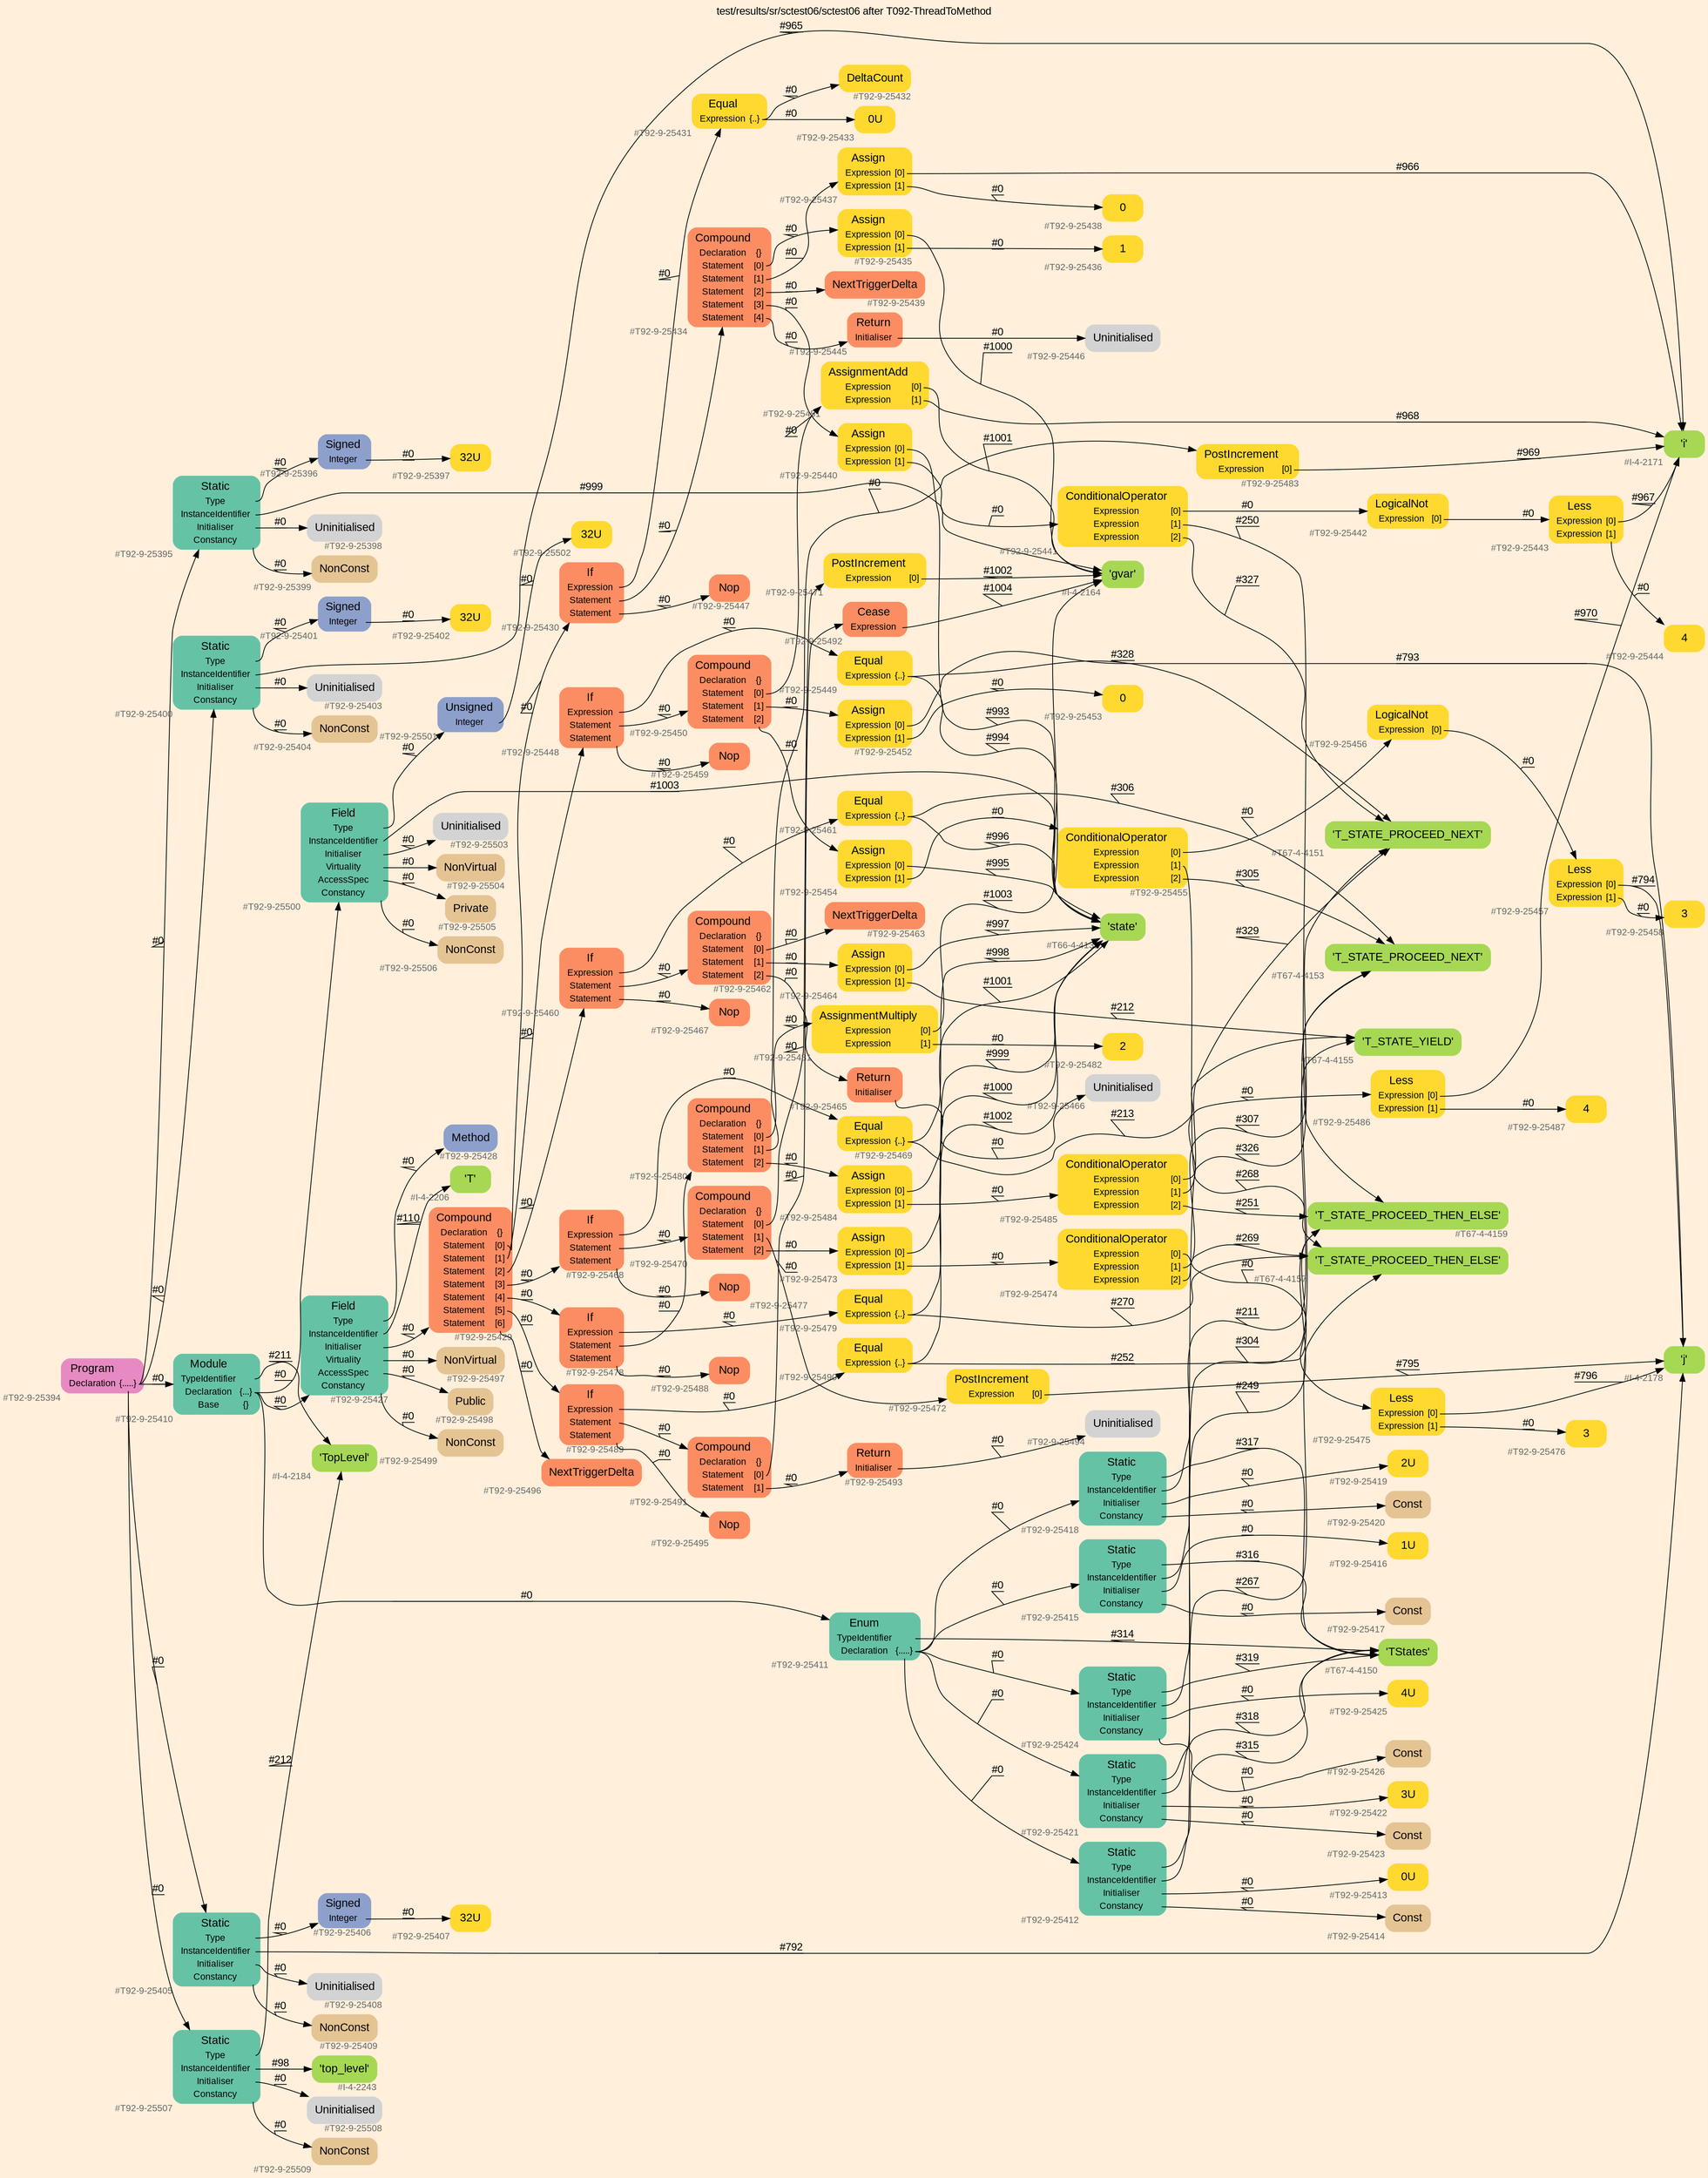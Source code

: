 digraph "test/results/sr/sctest06/sctest06 after T092-ThreadToMethod" {
label = "test/results/sr/sctest06/sctest06 after T092-ThreadToMethod"
labelloc = t
graph [
    rankdir = "LR"
    ranksep = 0.3
    bgcolor = antiquewhite1
    color = black
    fontcolor = black
    fontname = "Arial"
];
node [
    fontname = "Arial"
];
edge [
    fontname = "Arial"
];

// -------------------- node figure --------------------
// -------- block #T92-9-25394 ----------
"#T92-9-25394" [
    fillcolor = "/set28/4"
    xlabel = "#T92-9-25394"
    fontsize = "12"
    fontcolor = grey40
    shape = "plaintext"
    label = <<TABLE BORDER="0" CELLBORDER="0" CELLSPACING="0">
     <TR><TD><FONT COLOR="black" POINT-SIZE="15">Program</FONT></TD></TR>
     <TR><TD><FONT COLOR="black" POINT-SIZE="12">Declaration</FONT></TD><TD PORT="port0"><FONT COLOR="black" POINT-SIZE="12">{.....}</FONT></TD></TR>
    </TABLE>>
    style = "rounded,filled"
];

// -------- block #T92-9-25395 ----------
"#T92-9-25395" [
    fillcolor = "/set28/1"
    xlabel = "#T92-9-25395"
    fontsize = "12"
    fontcolor = grey40
    shape = "plaintext"
    label = <<TABLE BORDER="0" CELLBORDER="0" CELLSPACING="0">
     <TR><TD><FONT COLOR="black" POINT-SIZE="15">Static</FONT></TD></TR>
     <TR><TD><FONT COLOR="black" POINT-SIZE="12">Type</FONT></TD><TD PORT="port0"></TD></TR>
     <TR><TD><FONT COLOR="black" POINT-SIZE="12">InstanceIdentifier</FONT></TD><TD PORT="port1"></TD></TR>
     <TR><TD><FONT COLOR="black" POINT-SIZE="12">Initialiser</FONT></TD><TD PORT="port2"></TD></TR>
     <TR><TD><FONT COLOR="black" POINT-SIZE="12">Constancy</FONT></TD><TD PORT="port3"></TD></TR>
    </TABLE>>
    style = "rounded,filled"
];

// -------- block #T92-9-25396 ----------
"#T92-9-25396" [
    fillcolor = "/set28/3"
    xlabel = "#T92-9-25396"
    fontsize = "12"
    fontcolor = grey40
    shape = "plaintext"
    label = <<TABLE BORDER="0" CELLBORDER="0" CELLSPACING="0">
     <TR><TD><FONT COLOR="black" POINT-SIZE="15">Signed</FONT></TD></TR>
     <TR><TD><FONT COLOR="black" POINT-SIZE="12">Integer</FONT></TD><TD PORT="port0"></TD></TR>
    </TABLE>>
    style = "rounded,filled"
];

// -------- block #T92-9-25397 ----------
"#T92-9-25397" [
    fillcolor = "/set28/6"
    xlabel = "#T92-9-25397"
    fontsize = "12"
    fontcolor = grey40
    shape = "plaintext"
    label = <<TABLE BORDER="0" CELLBORDER="0" CELLSPACING="0">
     <TR><TD><FONT COLOR="black" POINT-SIZE="15">32U</FONT></TD></TR>
    </TABLE>>
    style = "rounded,filled"
];

// -------- block #I-4-2164 ----------
"#I-4-2164" [
    fillcolor = "/set28/5"
    xlabel = "#I-4-2164"
    fontsize = "12"
    fontcolor = grey40
    shape = "plaintext"
    label = <<TABLE BORDER="0" CELLBORDER="0" CELLSPACING="0">
     <TR><TD><FONT COLOR="black" POINT-SIZE="15">'gvar'</FONT></TD></TR>
    </TABLE>>
    style = "rounded,filled"
];

// -------- block #T92-9-25398 ----------
"#T92-9-25398" [
    xlabel = "#T92-9-25398"
    fontsize = "12"
    fontcolor = grey40
    shape = "plaintext"
    label = <<TABLE BORDER="0" CELLBORDER="0" CELLSPACING="0">
     <TR><TD><FONT COLOR="black" POINT-SIZE="15">Uninitialised</FONT></TD></TR>
    </TABLE>>
    style = "rounded,filled"
];

// -------- block #T92-9-25399 ----------
"#T92-9-25399" [
    fillcolor = "/set28/7"
    xlabel = "#T92-9-25399"
    fontsize = "12"
    fontcolor = grey40
    shape = "plaintext"
    label = <<TABLE BORDER="0" CELLBORDER="0" CELLSPACING="0">
     <TR><TD><FONT COLOR="black" POINT-SIZE="15">NonConst</FONT></TD></TR>
    </TABLE>>
    style = "rounded,filled"
];

// -------- block #T92-9-25400 ----------
"#T92-9-25400" [
    fillcolor = "/set28/1"
    xlabel = "#T92-9-25400"
    fontsize = "12"
    fontcolor = grey40
    shape = "plaintext"
    label = <<TABLE BORDER="0" CELLBORDER="0" CELLSPACING="0">
     <TR><TD><FONT COLOR="black" POINT-SIZE="15">Static</FONT></TD></TR>
     <TR><TD><FONT COLOR="black" POINT-SIZE="12">Type</FONT></TD><TD PORT="port0"></TD></TR>
     <TR><TD><FONT COLOR="black" POINT-SIZE="12">InstanceIdentifier</FONT></TD><TD PORT="port1"></TD></TR>
     <TR><TD><FONT COLOR="black" POINT-SIZE="12">Initialiser</FONT></TD><TD PORT="port2"></TD></TR>
     <TR><TD><FONT COLOR="black" POINT-SIZE="12">Constancy</FONT></TD><TD PORT="port3"></TD></TR>
    </TABLE>>
    style = "rounded,filled"
];

// -------- block #T92-9-25401 ----------
"#T92-9-25401" [
    fillcolor = "/set28/3"
    xlabel = "#T92-9-25401"
    fontsize = "12"
    fontcolor = grey40
    shape = "plaintext"
    label = <<TABLE BORDER="0" CELLBORDER="0" CELLSPACING="0">
     <TR><TD><FONT COLOR="black" POINT-SIZE="15">Signed</FONT></TD></TR>
     <TR><TD><FONT COLOR="black" POINT-SIZE="12">Integer</FONT></TD><TD PORT="port0"></TD></TR>
    </TABLE>>
    style = "rounded,filled"
];

// -------- block #T92-9-25402 ----------
"#T92-9-25402" [
    fillcolor = "/set28/6"
    xlabel = "#T92-9-25402"
    fontsize = "12"
    fontcolor = grey40
    shape = "plaintext"
    label = <<TABLE BORDER="0" CELLBORDER="0" CELLSPACING="0">
     <TR><TD><FONT COLOR="black" POINT-SIZE="15">32U</FONT></TD></TR>
    </TABLE>>
    style = "rounded,filled"
];

// -------- block #I-4-2171 ----------
"#I-4-2171" [
    fillcolor = "/set28/5"
    xlabel = "#I-4-2171"
    fontsize = "12"
    fontcolor = grey40
    shape = "plaintext"
    label = <<TABLE BORDER="0" CELLBORDER="0" CELLSPACING="0">
     <TR><TD><FONT COLOR="black" POINT-SIZE="15">'i'</FONT></TD></TR>
    </TABLE>>
    style = "rounded,filled"
];

// -------- block #T92-9-25403 ----------
"#T92-9-25403" [
    xlabel = "#T92-9-25403"
    fontsize = "12"
    fontcolor = grey40
    shape = "plaintext"
    label = <<TABLE BORDER="0" CELLBORDER="0" CELLSPACING="0">
     <TR><TD><FONT COLOR="black" POINT-SIZE="15">Uninitialised</FONT></TD></TR>
    </TABLE>>
    style = "rounded,filled"
];

// -------- block #T92-9-25404 ----------
"#T92-9-25404" [
    fillcolor = "/set28/7"
    xlabel = "#T92-9-25404"
    fontsize = "12"
    fontcolor = grey40
    shape = "plaintext"
    label = <<TABLE BORDER="0" CELLBORDER="0" CELLSPACING="0">
     <TR><TD><FONT COLOR="black" POINT-SIZE="15">NonConst</FONT></TD></TR>
    </TABLE>>
    style = "rounded,filled"
];

// -------- block #T92-9-25405 ----------
"#T92-9-25405" [
    fillcolor = "/set28/1"
    xlabel = "#T92-9-25405"
    fontsize = "12"
    fontcolor = grey40
    shape = "plaintext"
    label = <<TABLE BORDER="0" CELLBORDER="0" CELLSPACING="0">
     <TR><TD><FONT COLOR="black" POINT-SIZE="15">Static</FONT></TD></TR>
     <TR><TD><FONT COLOR="black" POINT-SIZE="12">Type</FONT></TD><TD PORT="port0"></TD></TR>
     <TR><TD><FONT COLOR="black" POINT-SIZE="12">InstanceIdentifier</FONT></TD><TD PORT="port1"></TD></TR>
     <TR><TD><FONT COLOR="black" POINT-SIZE="12">Initialiser</FONT></TD><TD PORT="port2"></TD></TR>
     <TR><TD><FONT COLOR="black" POINT-SIZE="12">Constancy</FONT></TD><TD PORT="port3"></TD></TR>
    </TABLE>>
    style = "rounded,filled"
];

// -------- block #T92-9-25406 ----------
"#T92-9-25406" [
    fillcolor = "/set28/3"
    xlabel = "#T92-9-25406"
    fontsize = "12"
    fontcolor = grey40
    shape = "plaintext"
    label = <<TABLE BORDER="0" CELLBORDER="0" CELLSPACING="0">
     <TR><TD><FONT COLOR="black" POINT-SIZE="15">Signed</FONT></TD></TR>
     <TR><TD><FONT COLOR="black" POINT-SIZE="12">Integer</FONT></TD><TD PORT="port0"></TD></TR>
    </TABLE>>
    style = "rounded,filled"
];

// -------- block #T92-9-25407 ----------
"#T92-9-25407" [
    fillcolor = "/set28/6"
    xlabel = "#T92-9-25407"
    fontsize = "12"
    fontcolor = grey40
    shape = "plaintext"
    label = <<TABLE BORDER="0" CELLBORDER="0" CELLSPACING="0">
     <TR><TD><FONT COLOR="black" POINT-SIZE="15">32U</FONT></TD></TR>
    </TABLE>>
    style = "rounded,filled"
];

// -------- block #I-4-2178 ----------
"#I-4-2178" [
    fillcolor = "/set28/5"
    xlabel = "#I-4-2178"
    fontsize = "12"
    fontcolor = grey40
    shape = "plaintext"
    label = <<TABLE BORDER="0" CELLBORDER="0" CELLSPACING="0">
     <TR><TD><FONT COLOR="black" POINT-SIZE="15">'j'</FONT></TD></TR>
    </TABLE>>
    style = "rounded,filled"
];

// -------- block #T92-9-25408 ----------
"#T92-9-25408" [
    xlabel = "#T92-9-25408"
    fontsize = "12"
    fontcolor = grey40
    shape = "plaintext"
    label = <<TABLE BORDER="0" CELLBORDER="0" CELLSPACING="0">
     <TR><TD><FONT COLOR="black" POINT-SIZE="15">Uninitialised</FONT></TD></TR>
    </TABLE>>
    style = "rounded,filled"
];

// -------- block #T92-9-25409 ----------
"#T92-9-25409" [
    fillcolor = "/set28/7"
    xlabel = "#T92-9-25409"
    fontsize = "12"
    fontcolor = grey40
    shape = "plaintext"
    label = <<TABLE BORDER="0" CELLBORDER="0" CELLSPACING="0">
     <TR><TD><FONT COLOR="black" POINT-SIZE="15">NonConst</FONT></TD></TR>
    </TABLE>>
    style = "rounded,filled"
];

// -------- block #T92-9-25410 ----------
"#T92-9-25410" [
    fillcolor = "/set28/1"
    xlabel = "#T92-9-25410"
    fontsize = "12"
    fontcolor = grey40
    shape = "plaintext"
    label = <<TABLE BORDER="0" CELLBORDER="0" CELLSPACING="0">
     <TR><TD><FONT COLOR="black" POINT-SIZE="15">Module</FONT></TD></TR>
     <TR><TD><FONT COLOR="black" POINT-SIZE="12">TypeIdentifier</FONT></TD><TD PORT="port0"></TD></TR>
     <TR><TD><FONT COLOR="black" POINT-SIZE="12">Declaration</FONT></TD><TD PORT="port1"><FONT COLOR="black" POINT-SIZE="12">{...}</FONT></TD></TR>
     <TR><TD><FONT COLOR="black" POINT-SIZE="12">Base</FONT></TD><TD PORT="port2"><FONT COLOR="black" POINT-SIZE="12">{}</FONT></TD></TR>
    </TABLE>>
    style = "rounded,filled"
];

// -------- block #I-4-2184 ----------
"#I-4-2184" [
    fillcolor = "/set28/5"
    xlabel = "#I-4-2184"
    fontsize = "12"
    fontcolor = grey40
    shape = "plaintext"
    label = <<TABLE BORDER="0" CELLBORDER="0" CELLSPACING="0">
     <TR><TD><FONT COLOR="black" POINT-SIZE="15">'TopLevel'</FONT></TD></TR>
    </TABLE>>
    style = "rounded,filled"
];

// -------- block #T92-9-25411 ----------
"#T92-9-25411" [
    fillcolor = "/set28/1"
    xlabel = "#T92-9-25411"
    fontsize = "12"
    fontcolor = grey40
    shape = "plaintext"
    label = <<TABLE BORDER="0" CELLBORDER="0" CELLSPACING="0">
     <TR><TD><FONT COLOR="black" POINT-SIZE="15">Enum</FONT></TD></TR>
     <TR><TD><FONT COLOR="black" POINT-SIZE="12">TypeIdentifier</FONT></TD><TD PORT="port0"></TD></TR>
     <TR><TD><FONT COLOR="black" POINT-SIZE="12">Declaration</FONT></TD><TD PORT="port1"><FONT COLOR="black" POINT-SIZE="12">{.....}</FONT></TD></TR>
    </TABLE>>
    style = "rounded,filled"
];

// -------- block #T67-4-4150 ----------
"#T67-4-4150" [
    fillcolor = "/set28/5"
    xlabel = "#T67-4-4150"
    fontsize = "12"
    fontcolor = grey40
    shape = "plaintext"
    label = <<TABLE BORDER="0" CELLBORDER="0" CELLSPACING="0">
     <TR><TD><FONT COLOR="black" POINT-SIZE="15">'TStates'</FONT></TD></TR>
    </TABLE>>
    style = "rounded,filled"
];

// -------- block #T92-9-25412 ----------
"#T92-9-25412" [
    fillcolor = "/set28/1"
    xlabel = "#T92-9-25412"
    fontsize = "12"
    fontcolor = grey40
    shape = "plaintext"
    label = <<TABLE BORDER="0" CELLBORDER="0" CELLSPACING="0">
     <TR><TD><FONT COLOR="black" POINT-SIZE="15">Static</FONT></TD></TR>
     <TR><TD><FONT COLOR="black" POINT-SIZE="12">Type</FONT></TD><TD PORT="port0"></TD></TR>
     <TR><TD><FONT COLOR="black" POINT-SIZE="12">InstanceIdentifier</FONT></TD><TD PORT="port1"></TD></TR>
     <TR><TD><FONT COLOR="black" POINT-SIZE="12">Initialiser</FONT></TD><TD PORT="port2"></TD></TR>
     <TR><TD><FONT COLOR="black" POINT-SIZE="12">Constancy</FONT></TD><TD PORT="port3"></TD></TR>
    </TABLE>>
    style = "rounded,filled"
];

// -------- block #T67-4-4151 ----------
"#T67-4-4151" [
    fillcolor = "/set28/5"
    xlabel = "#T67-4-4151"
    fontsize = "12"
    fontcolor = grey40
    shape = "plaintext"
    label = <<TABLE BORDER="0" CELLBORDER="0" CELLSPACING="0">
     <TR><TD><FONT COLOR="black" POINT-SIZE="15">'T_STATE_PROCEED_NEXT'</FONT></TD></TR>
    </TABLE>>
    style = "rounded,filled"
];

// -------- block #T92-9-25413 ----------
"#T92-9-25413" [
    fillcolor = "/set28/6"
    xlabel = "#T92-9-25413"
    fontsize = "12"
    fontcolor = grey40
    shape = "plaintext"
    label = <<TABLE BORDER="0" CELLBORDER="0" CELLSPACING="0">
     <TR><TD><FONT COLOR="black" POINT-SIZE="15">0U</FONT></TD></TR>
    </TABLE>>
    style = "rounded,filled"
];

// -------- block #T92-9-25414 ----------
"#T92-9-25414" [
    fillcolor = "/set28/7"
    xlabel = "#T92-9-25414"
    fontsize = "12"
    fontcolor = grey40
    shape = "plaintext"
    label = <<TABLE BORDER="0" CELLBORDER="0" CELLSPACING="0">
     <TR><TD><FONT COLOR="black" POINT-SIZE="15">Const</FONT></TD></TR>
    </TABLE>>
    style = "rounded,filled"
];

// -------- block #T92-9-25415 ----------
"#T92-9-25415" [
    fillcolor = "/set28/1"
    xlabel = "#T92-9-25415"
    fontsize = "12"
    fontcolor = grey40
    shape = "plaintext"
    label = <<TABLE BORDER="0" CELLBORDER="0" CELLSPACING="0">
     <TR><TD><FONT COLOR="black" POINT-SIZE="15">Static</FONT></TD></TR>
     <TR><TD><FONT COLOR="black" POINT-SIZE="12">Type</FONT></TD><TD PORT="port0"></TD></TR>
     <TR><TD><FONT COLOR="black" POINT-SIZE="12">InstanceIdentifier</FONT></TD><TD PORT="port1"></TD></TR>
     <TR><TD><FONT COLOR="black" POINT-SIZE="12">Initialiser</FONT></TD><TD PORT="port2"></TD></TR>
     <TR><TD><FONT COLOR="black" POINT-SIZE="12">Constancy</FONT></TD><TD PORT="port3"></TD></TR>
    </TABLE>>
    style = "rounded,filled"
];

// -------- block #T67-4-4153 ----------
"#T67-4-4153" [
    fillcolor = "/set28/5"
    xlabel = "#T67-4-4153"
    fontsize = "12"
    fontcolor = grey40
    shape = "plaintext"
    label = <<TABLE BORDER="0" CELLBORDER="0" CELLSPACING="0">
     <TR><TD><FONT COLOR="black" POINT-SIZE="15">'T_STATE_PROCEED_NEXT'</FONT></TD></TR>
    </TABLE>>
    style = "rounded,filled"
];

// -------- block #T92-9-25416 ----------
"#T92-9-25416" [
    fillcolor = "/set28/6"
    xlabel = "#T92-9-25416"
    fontsize = "12"
    fontcolor = grey40
    shape = "plaintext"
    label = <<TABLE BORDER="0" CELLBORDER="0" CELLSPACING="0">
     <TR><TD><FONT COLOR="black" POINT-SIZE="15">1U</FONT></TD></TR>
    </TABLE>>
    style = "rounded,filled"
];

// -------- block #T92-9-25417 ----------
"#T92-9-25417" [
    fillcolor = "/set28/7"
    xlabel = "#T92-9-25417"
    fontsize = "12"
    fontcolor = grey40
    shape = "plaintext"
    label = <<TABLE BORDER="0" CELLBORDER="0" CELLSPACING="0">
     <TR><TD><FONT COLOR="black" POINT-SIZE="15">Const</FONT></TD></TR>
    </TABLE>>
    style = "rounded,filled"
];

// -------- block #T92-9-25418 ----------
"#T92-9-25418" [
    fillcolor = "/set28/1"
    xlabel = "#T92-9-25418"
    fontsize = "12"
    fontcolor = grey40
    shape = "plaintext"
    label = <<TABLE BORDER="0" CELLBORDER="0" CELLSPACING="0">
     <TR><TD><FONT COLOR="black" POINT-SIZE="15">Static</FONT></TD></TR>
     <TR><TD><FONT COLOR="black" POINT-SIZE="12">Type</FONT></TD><TD PORT="port0"></TD></TR>
     <TR><TD><FONT COLOR="black" POINT-SIZE="12">InstanceIdentifier</FONT></TD><TD PORT="port1"></TD></TR>
     <TR><TD><FONT COLOR="black" POINT-SIZE="12">Initialiser</FONT></TD><TD PORT="port2"></TD></TR>
     <TR><TD><FONT COLOR="black" POINT-SIZE="12">Constancy</FONT></TD><TD PORT="port3"></TD></TR>
    </TABLE>>
    style = "rounded,filled"
];

// -------- block #T67-4-4155 ----------
"#T67-4-4155" [
    fillcolor = "/set28/5"
    xlabel = "#T67-4-4155"
    fontsize = "12"
    fontcolor = grey40
    shape = "plaintext"
    label = <<TABLE BORDER="0" CELLBORDER="0" CELLSPACING="0">
     <TR><TD><FONT COLOR="black" POINT-SIZE="15">'T_STATE_YIELD'</FONT></TD></TR>
    </TABLE>>
    style = "rounded,filled"
];

// -------- block #T92-9-25419 ----------
"#T92-9-25419" [
    fillcolor = "/set28/6"
    xlabel = "#T92-9-25419"
    fontsize = "12"
    fontcolor = grey40
    shape = "plaintext"
    label = <<TABLE BORDER="0" CELLBORDER="0" CELLSPACING="0">
     <TR><TD><FONT COLOR="black" POINT-SIZE="15">2U</FONT></TD></TR>
    </TABLE>>
    style = "rounded,filled"
];

// -------- block #T92-9-25420 ----------
"#T92-9-25420" [
    fillcolor = "/set28/7"
    xlabel = "#T92-9-25420"
    fontsize = "12"
    fontcolor = grey40
    shape = "plaintext"
    label = <<TABLE BORDER="0" CELLBORDER="0" CELLSPACING="0">
     <TR><TD><FONT COLOR="black" POINT-SIZE="15">Const</FONT></TD></TR>
    </TABLE>>
    style = "rounded,filled"
];

// -------- block #T92-9-25421 ----------
"#T92-9-25421" [
    fillcolor = "/set28/1"
    xlabel = "#T92-9-25421"
    fontsize = "12"
    fontcolor = grey40
    shape = "plaintext"
    label = <<TABLE BORDER="0" CELLBORDER="0" CELLSPACING="0">
     <TR><TD><FONT COLOR="black" POINT-SIZE="15">Static</FONT></TD></TR>
     <TR><TD><FONT COLOR="black" POINT-SIZE="12">Type</FONT></TD><TD PORT="port0"></TD></TR>
     <TR><TD><FONT COLOR="black" POINT-SIZE="12">InstanceIdentifier</FONT></TD><TD PORT="port1"></TD></TR>
     <TR><TD><FONT COLOR="black" POINT-SIZE="12">Initialiser</FONT></TD><TD PORT="port2"></TD></TR>
     <TR><TD><FONT COLOR="black" POINT-SIZE="12">Constancy</FONT></TD><TD PORT="port3"></TD></TR>
    </TABLE>>
    style = "rounded,filled"
];

// -------- block #T67-4-4157 ----------
"#T67-4-4157" [
    fillcolor = "/set28/5"
    xlabel = "#T67-4-4157"
    fontsize = "12"
    fontcolor = grey40
    shape = "plaintext"
    label = <<TABLE BORDER="0" CELLBORDER="0" CELLSPACING="0">
     <TR><TD><FONT COLOR="black" POINT-SIZE="15">'T_STATE_PROCEED_THEN_ELSE'</FONT></TD></TR>
    </TABLE>>
    style = "rounded,filled"
];

// -------- block #T92-9-25422 ----------
"#T92-9-25422" [
    fillcolor = "/set28/6"
    xlabel = "#T92-9-25422"
    fontsize = "12"
    fontcolor = grey40
    shape = "plaintext"
    label = <<TABLE BORDER="0" CELLBORDER="0" CELLSPACING="0">
     <TR><TD><FONT COLOR="black" POINT-SIZE="15">3U</FONT></TD></TR>
    </TABLE>>
    style = "rounded,filled"
];

// -------- block #T92-9-25423 ----------
"#T92-9-25423" [
    fillcolor = "/set28/7"
    xlabel = "#T92-9-25423"
    fontsize = "12"
    fontcolor = grey40
    shape = "plaintext"
    label = <<TABLE BORDER="0" CELLBORDER="0" CELLSPACING="0">
     <TR><TD><FONT COLOR="black" POINT-SIZE="15">Const</FONT></TD></TR>
    </TABLE>>
    style = "rounded,filled"
];

// -------- block #T92-9-25424 ----------
"#T92-9-25424" [
    fillcolor = "/set28/1"
    xlabel = "#T92-9-25424"
    fontsize = "12"
    fontcolor = grey40
    shape = "plaintext"
    label = <<TABLE BORDER="0" CELLBORDER="0" CELLSPACING="0">
     <TR><TD><FONT COLOR="black" POINT-SIZE="15">Static</FONT></TD></TR>
     <TR><TD><FONT COLOR="black" POINT-SIZE="12">Type</FONT></TD><TD PORT="port0"></TD></TR>
     <TR><TD><FONT COLOR="black" POINT-SIZE="12">InstanceIdentifier</FONT></TD><TD PORT="port1"></TD></TR>
     <TR><TD><FONT COLOR="black" POINT-SIZE="12">Initialiser</FONT></TD><TD PORT="port2"></TD></TR>
     <TR><TD><FONT COLOR="black" POINT-SIZE="12">Constancy</FONT></TD><TD PORT="port3"></TD></TR>
    </TABLE>>
    style = "rounded,filled"
];

// -------- block #T67-4-4159 ----------
"#T67-4-4159" [
    fillcolor = "/set28/5"
    xlabel = "#T67-4-4159"
    fontsize = "12"
    fontcolor = grey40
    shape = "plaintext"
    label = <<TABLE BORDER="0" CELLBORDER="0" CELLSPACING="0">
     <TR><TD><FONT COLOR="black" POINT-SIZE="15">'T_STATE_PROCEED_THEN_ELSE'</FONT></TD></TR>
    </TABLE>>
    style = "rounded,filled"
];

// -------- block #T92-9-25425 ----------
"#T92-9-25425" [
    fillcolor = "/set28/6"
    xlabel = "#T92-9-25425"
    fontsize = "12"
    fontcolor = grey40
    shape = "plaintext"
    label = <<TABLE BORDER="0" CELLBORDER="0" CELLSPACING="0">
     <TR><TD><FONT COLOR="black" POINT-SIZE="15">4U</FONT></TD></TR>
    </TABLE>>
    style = "rounded,filled"
];

// -------- block #T92-9-25426 ----------
"#T92-9-25426" [
    fillcolor = "/set28/7"
    xlabel = "#T92-9-25426"
    fontsize = "12"
    fontcolor = grey40
    shape = "plaintext"
    label = <<TABLE BORDER="0" CELLBORDER="0" CELLSPACING="0">
     <TR><TD><FONT COLOR="black" POINT-SIZE="15">Const</FONT></TD></TR>
    </TABLE>>
    style = "rounded,filled"
];

// -------- block #T92-9-25427 ----------
"#T92-9-25427" [
    fillcolor = "/set28/1"
    xlabel = "#T92-9-25427"
    fontsize = "12"
    fontcolor = grey40
    shape = "plaintext"
    label = <<TABLE BORDER="0" CELLBORDER="0" CELLSPACING="0">
     <TR><TD><FONT COLOR="black" POINT-SIZE="15">Field</FONT></TD></TR>
     <TR><TD><FONT COLOR="black" POINT-SIZE="12">Type</FONT></TD><TD PORT="port0"></TD></TR>
     <TR><TD><FONT COLOR="black" POINT-SIZE="12">InstanceIdentifier</FONT></TD><TD PORT="port1"></TD></TR>
     <TR><TD><FONT COLOR="black" POINT-SIZE="12">Initialiser</FONT></TD><TD PORT="port2"></TD></TR>
     <TR><TD><FONT COLOR="black" POINT-SIZE="12">Virtuality</FONT></TD><TD PORT="port3"></TD></TR>
     <TR><TD><FONT COLOR="black" POINT-SIZE="12">AccessSpec</FONT></TD><TD PORT="port4"></TD></TR>
     <TR><TD><FONT COLOR="black" POINT-SIZE="12">Constancy</FONT></TD><TD PORT="port5"></TD></TR>
    </TABLE>>
    style = "rounded,filled"
];

// -------- block #T92-9-25428 ----------
"#T92-9-25428" [
    fillcolor = "/set28/3"
    xlabel = "#T92-9-25428"
    fontsize = "12"
    fontcolor = grey40
    shape = "plaintext"
    label = <<TABLE BORDER="0" CELLBORDER="0" CELLSPACING="0">
     <TR><TD><FONT COLOR="black" POINT-SIZE="15">Method</FONT></TD></TR>
    </TABLE>>
    style = "rounded,filled"
];

// -------- block #I-4-2206 ----------
"#I-4-2206" [
    fillcolor = "/set28/5"
    xlabel = "#I-4-2206"
    fontsize = "12"
    fontcolor = grey40
    shape = "plaintext"
    label = <<TABLE BORDER="0" CELLBORDER="0" CELLSPACING="0">
     <TR><TD><FONT COLOR="black" POINT-SIZE="15">'T'</FONT></TD></TR>
    </TABLE>>
    style = "rounded,filled"
];

// -------- block #T92-9-25429 ----------
"#T92-9-25429" [
    fillcolor = "/set28/2"
    xlabel = "#T92-9-25429"
    fontsize = "12"
    fontcolor = grey40
    shape = "plaintext"
    label = <<TABLE BORDER="0" CELLBORDER="0" CELLSPACING="0">
     <TR><TD><FONT COLOR="black" POINT-SIZE="15">Compound</FONT></TD></TR>
     <TR><TD><FONT COLOR="black" POINT-SIZE="12">Declaration</FONT></TD><TD PORT="port0"><FONT COLOR="black" POINT-SIZE="12">{}</FONT></TD></TR>
     <TR><TD><FONT COLOR="black" POINT-SIZE="12">Statement</FONT></TD><TD PORT="port1"><FONT COLOR="black" POINT-SIZE="12">[0]</FONT></TD></TR>
     <TR><TD><FONT COLOR="black" POINT-SIZE="12">Statement</FONT></TD><TD PORT="port2"><FONT COLOR="black" POINT-SIZE="12">[1]</FONT></TD></TR>
     <TR><TD><FONT COLOR="black" POINT-SIZE="12">Statement</FONT></TD><TD PORT="port3"><FONT COLOR="black" POINT-SIZE="12">[2]</FONT></TD></TR>
     <TR><TD><FONT COLOR="black" POINT-SIZE="12">Statement</FONT></TD><TD PORT="port4"><FONT COLOR="black" POINT-SIZE="12">[3]</FONT></TD></TR>
     <TR><TD><FONT COLOR="black" POINT-SIZE="12">Statement</FONT></TD><TD PORT="port5"><FONT COLOR="black" POINT-SIZE="12">[4]</FONT></TD></TR>
     <TR><TD><FONT COLOR="black" POINT-SIZE="12">Statement</FONT></TD><TD PORT="port6"><FONT COLOR="black" POINT-SIZE="12">[5]</FONT></TD></TR>
     <TR><TD><FONT COLOR="black" POINT-SIZE="12">Statement</FONT></TD><TD PORT="port7"><FONT COLOR="black" POINT-SIZE="12">[6]</FONT></TD></TR>
    </TABLE>>
    style = "rounded,filled"
];

// -------- block #T92-9-25430 ----------
"#T92-9-25430" [
    fillcolor = "/set28/2"
    xlabel = "#T92-9-25430"
    fontsize = "12"
    fontcolor = grey40
    shape = "plaintext"
    label = <<TABLE BORDER="0" CELLBORDER="0" CELLSPACING="0">
     <TR><TD><FONT COLOR="black" POINT-SIZE="15">If</FONT></TD></TR>
     <TR><TD><FONT COLOR="black" POINT-SIZE="12">Expression</FONT></TD><TD PORT="port0"></TD></TR>
     <TR><TD><FONT COLOR="black" POINT-SIZE="12">Statement</FONT></TD><TD PORT="port1"></TD></TR>
     <TR><TD><FONT COLOR="black" POINT-SIZE="12">Statement</FONT></TD><TD PORT="port2"></TD></TR>
    </TABLE>>
    style = "rounded,filled"
];

// -------- block #T92-9-25431 ----------
"#T92-9-25431" [
    fillcolor = "/set28/6"
    xlabel = "#T92-9-25431"
    fontsize = "12"
    fontcolor = grey40
    shape = "plaintext"
    label = <<TABLE BORDER="0" CELLBORDER="0" CELLSPACING="0">
     <TR><TD><FONT COLOR="black" POINT-SIZE="15">Equal</FONT></TD></TR>
     <TR><TD><FONT COLOR="black" POINT-SIZE="12">Expression</FONT></TD><TD PORT="port0"><FONT COLOR="black" POINT-SIZE="12">{..}</FONT></TD></TR>
    </TABLE>>
    style = "rounded,filled"
];

// -------- block #T92-9-25432 ----------
"#T92-9-25432" [
    fillcolor = "/set28/6"
    xlabel = "#T92-9-25432"
    fontsize = "12"
    fontcolor = grey40
    shape = "plaintext"
    label = <<TABLE BORDER="0" CELLBORDER="0" CELLSPACING="0">
     <TR><TD><FONT COLOR="black" POINT-SIZE="15">DeltaCount</FONT></TD></TR>
    </TABLE>>
    style = "rounded,filled"
];

// -------- block #T92-9-25433 ----------
"#T92-9-25433" [
    fillcolor = "/set28/6"
    xlabel = "#T92-9-25433"
    fontsize = "12"
    fontcolor = grey40
    shape = "plaintext"
    label = <<TABLE BORDER="0" CELLBORDER="0" CELLSPACING="0">
     <TR><TD><FONT COLOR="black" POINT-SIZE="15">0U</FONT></TD></TR>
    </TABLE>>
    style = "rounded,filled"
];

// -------- block #T92-9-25434 ----------
"#T92-9-25434" [
    fillcolor = "/set28/2"
    xlabel = "#T92-9-25434"
    fontsize = "12"
    fontcolor = grey40
    shape = "plaintext"
    label = <<TABLE BORDER="0" CELLBORDER="0" CELLSPACING="0">
     <TR><TD><FONT COLOR="black" POINT-SIZE="15">Compound</FONT></TD></TR>
     <TR><TD><FONT COLOR="black" POINT-SIZE="12">Declaration</FONT></TD><TD PORT="port0"><FONT COLOR="black" POINT-SIZE="12">{}</FONT></TD></TR>
     <TR><TD><FONT COLOR="black" POINT-SIZE="12">Statement</FONT></TD><TD PORT="port1"><FONT COLOR="black" POINT-SIZE="12">[0]</FONT></TD></TR>
     <TR><TD><FONT COLOR="black" POINT-SIZE="12">Statement</FONT></TD><TD PORT="port2"><FONT COLOR="black" POINT-SIZE="12">[1]</FONT></TD></TR>
     <TR><TD><FONT COLOR="black" POINT-SIZE="12">Statement</FONT></TD><TD PORT="port3"><FONT COLOR="black" POINT-SIZE="12">[2]</FONT></TD></TR>
     <TR><TD><FONT COLOR="black" POINT-SIZE="12">Statement</FONT></TD><TD PORT="port4"><FONT COLOR="black" POINT-SIZE="12">[3]</FONT></TD></TR>
     <TR><TD><FONT COLOR="black" POINT-SIZE="12">Statement</FONT></TD><TD PORT="port5"><FONT COLOR="black" POINT-SIZE="12">[4]</FONT></TD></TR>
    </TABLE>>
    style = "rounded,filled"
];

// -------- block #T92-9-25435 ----------
"#T92-9-25435" [
    fillcolor = "/set28/6"
    xlabel = "#T92-9-25435"
    fontsize = "12"
    fontcolor = grey40
    shape = "plaintext"
    label = <<TABLE BORDER="0" CELLBORDER="0" CELLSPACING="0">
     <TR><TD><FONT COLOR="black" POINT-SIZE="15">Assign</FONT></TD></TR>
     <TR><TD><FONT COLOR="black" POINT-SIZE="12">Expression</FONT></TD><TD PORT="port0"><FONT COLOR="black" POINT-SIZE="12">[0]</FONT></TD></TR>
     <TR><TD><FONT COLOR="black" POINT-SIZE="12">Expression</FONT></TD><TD PORT="port1"><FONT COLOR="black" POINT-SIZE="12">[1]</FONT></TD></TR>
    </TABLE>>
    style = "rounded,filled"
];

// -------- block #T92-9-25436 ----------
"#T92-9-25436" [
    fillcolor = "/set28/6"
    xlabel = "#T92-9-25436"
    fontsize = "12"
    fontcolor = grey40
    shape = "plaintext"
    label = <<TABLE BORDER="0" CELLBORDER="0" CELLSPACING="0">
     <TR><TD><FONT COLOR="black" POINT-SIZE="15">1</FONT></TD></TR>
    </TABLE>>
    style = "rounded,filled"
];

// -------- block #T92-9-25437 ----------
"#T92-9-25437" [
    fillcolor = "/set28/6"
    xlabel = "#T92-9-25437"
    fontsize = "12"
    fontcolor = grey40
    shape = "plaintext"
    label = <<TABLE BORDER="0" CELLBORDER="0" CELLSPACING="0">
     <TR><TD><FONT COLOR="black" POINT-SIZE="15">Assign</FONT></TD></TR>
     <TR><TD><FONT COLOR="black" POINT-SIZE="12">Expression</FONT></TD><TD PORT="port0"><FONT COLOR="black" POINT-SIZE="12">[0]</FONT></TD></TR>
     <TR><TD><FONT COLOR="black" POINT-SIZE="12">Expression</FONT></TD><TD PORT="port1"><FONT COLOR="black" POINT-SIZE="12">[1]</FONT></TD></TR>
    </TABLE>>
    style = "rounded,filled"
];

// -------- block #T92-9-25438 ----------
"#T92-9-25438" [
    fillcolor = "/set28/6"
    xlabel = "#T92-9-25438"
    fontsize = "12"
    fontcolor = grey40
    shape = "plaintext"
    label = <<TABLE BORDER="0" CELLBORDER="0" CELLSPACING="0">
     <TR><TD><FONT COLOR="black" POINT-SIZE="15">0</FONT></TD></TR>
    </TABLE>>
    style = "rounded,filled"
];

// -------- block #T92-9-25439 ----------
"#T92-9-25439" [
    fillcolor = "/set28/2"
    xlabel = "#T92-9-25439"
    fontsize = "12"
    fontcolor = grey40
    shape = "plaintext"
    label = <<TABLE BORDER="0" CELLBORDER="0" CELLSPACING="0">
     <TR><TD><FONT COLOR="black" POINT-SIZE="15">NextTriggerDelta</FONT></TD></TR>
    </TABLE>>
    style = "rounded,filled"
];

// -------- block #T92-9-25440 ----------
"#T92-9-25440" [
    fillcolor = "/set28/6"
    xlabel = "#T92-9-25440"
    fontsize = "12"
    fontcolor = grey40
    shape = "plaintext"
    label = <<TABLE BORDER="0" CELLBORDER="0" CELLSPACING="0">
     <TR><TD><FONT COLOR="black" POINT-SIZE="15">Assign</FONT></TD></TR>
     <TR><TD><FONT COLOR="black" POINT-SIZE="12">Expression</FONT></TD><TD PORT="port0"><FONT COLOR="black" POINT-SIZE="12">[0]</FONT></TD></TR>
     <TR><TD><FONT COLOR="black" POINT-SIZE="12">Expression</FONT></TD><TD PORT="port1"><FONT COLOR="black" POINT-SIZE="12">[1]</FONT></TD></TR>
    </TABLE>>
    style = "rounded,filled"
];

// -------- block #T66-4-4132 ----------
"#T66-4-4132" [
    fillcolor = "/set28/5"
    xlabel = "#T66-4-4132"
    fontsize = "12"
    fontcolor = grey40
    shape = "plaintext"
    label = <<TABLE BORDER="0" CELLBORDER="0" CELLSPACING="0">
     <TR><TD><FONT COLOR="black" POINT-SIZE="15">'state'</FONT></TD></TR>
    </TABLE>>
    style = "rounded,filled"
];

// -------- block #T92-9-25441 ----------
"#T92-9-25441" [
    fillcolor = "/set28/6"
    xlabel = "#T92-9-25441"
    fontsize = "12"
    fontcolor = grey40
    shape = "plaintext"
    label = <<TABLE BORDER="0" CELLBORDER="0" CELLSPACING="0">
     <TR><TD><FONT COLOR="black" POINT-SIZE="15">ConditionalOperator</FONT></TD></TR>
     <TR><TD><FONT COLOR="black" POINT-SIZE="12">Expression</FONT></TD><TD PORT="port0"><FONT COLOR="black" POINT-SIZE="12">[0]</FONT></TD></TR>
     <TR><TD><FONT COLOR="black" POINT-SIZE="12">Expression</FONT></TD><TD PORT="port1"><FONT COLOR="black" POINT-SIZE="12">[1]</FONT></TD></TR>
     <TR><TD><FONT COLOR="black" POINT-SIZE="12">Expression</FONT></TD><TD PORT="port2"><FONT COLOR="black" POINT-SIZE="12">[2]</FONT></TD></TR>
    </TABLE>>
    style = "rounded,filled"
];

// -------- block #T92-9-25442 ----------
"#T92-9-25442" [
    fillcolor = "/set28/6"
    xlabel = "#T92-9-25442"
    fontsize = "12"
    fontcolor = grey40
    shape = "plaintext"
    label = <<TABLE BORDER="0" CELLBORDER="0" CELLSPACING="0">
     <TR><TD><FONT COLOR="black" POINT-SIZE="15">LogicalNot</FONT></TD></TR>
     <TR><TD><FONT COLOR="black" POINT-SIZE="12">Expression</FONT></TD><TD PORT="port0"><FONT COLOR="black" POINT-SIZE="12">[0]</FONT></TD></TR>
    </TABLE>>
    style = "rounded,filled"
];

// -------- block #T92-9-25443 ----------
"#T92-9-25443" [
    fillcolor = "/set28/6"
    xlabel = "#T92-9-25443"
    fontsize = "12"
    fontcolor = grey40
    shape = "plaintext"
    label = <<TABLE BORDER="0" CELLBORDER="0" CELLSPACING="0">
     <TR><TD><FONT COLOR="black" POINT-SIZE="15">Less</FONT></TD></TR>
     <TR><TD><FONT COLOR="black" POINT-SIZE="12">Expression</FONT></TD><TD PORT="port0"><FONT COLOR="black" POINT-SIZE="12">[0]</FONT></TD></TR>
     <TR><TD><FONT COLOR="black" POINT-SIZE="12">Expression</FONT></TD><TD PORT="port1"><FONT COLOR="black" POINT-SIZE="12">[1]</FONT></TD></TR>
    </TABLE>>
    style = "rounded,filled"
];

// -------- block #T92-9-25444 ----------
"#T92-9-25444" [
    fillcolor = "/set28/6"
    xlabel = "#T92-9-25444"
    fontsize = "12"
    fontcolor = grey40
    shape = "plaintext"
    label = <<TABLE BORDER="0" CELLBORDER="0" CELLSPACING="0">
     <TR><TD><FONT COLOR="black" POINT-SIZE="15">4</FONT></TD></TR>
    </TABLE>>
    style = "rounded,filled"
];

// -------- block #T92-9-25445 ----------
"#T92-9-25445" [
    fillcolor = "/set28/2"
    xlabel = "#T92-9-25445"
    fontsize = "12"
    fontcolor = grey40
    shape = "plaintext"
    label = <<TABLE BORDER="0" CELLBORDER="0" CELLSPACING="0">
     <TR><TD><FONT COLOR="black" POINT-SIZE="15">Return</FONT></TD></TR>
     <TR><TD><FONT COLOR="black" POINT-SIZE="12">Initialiser</FONT></TD><TD PORT="port0"></TD></TR>
    </TABLE>>
    style = "rounded,filled"
];

// -------- block #T92-9-25446 ----------
"#T92-9-25446" [
    xlabel = "#T92-9-25446"
    fontsize = "12"
    fontcolor = grey40
    shape = "plaintext"
    label = <<TABLE BORDER="0" CELLBORDER="0" CELLSPACING="0">
     <TR><TD><FONT COLOR="black" POINT-SIZE="15">Uninitialised</FONT></TD></TR>
    </TABLE>>
    style = "rounded,filled"
];

// -------- block #T92-9-25447 ----------
"#T92-9-25447" [
    fillcolor = "/set28/2"
    xlabel = "#T92-9-25447"
    fontsize = "12"
    fontcolor = grey40
    shape = "plaintext"
    label = <<TABLE BORDER="0" CELLBORDER="0" CELLSPACING="0">
     <TR><TD><FONT COLOR="black" POINT-SIZE="15">Nop</FONT></TD></TR>
    </TABLE>>
    style = "rounded,filled"
];

// -------- block #T92-9-25448 ----------
"#T92-9-25448" [
    fillcolor = "/set28/2"
    xlabel = "#T92-9-25448"
    fontsize = "12"
    fontcolor = grey40
    shape = "plaintext"
    label = <<TABLE BORDER="0" CELLBORDER="0" CELLSPACING="0">
     <TR><TD><FONT COLOR="black" POINT-SIZE="15">If</FONT></TD></TR>
     <TR><TD><FONT COLOR="black" POINT-SIZE="12">Expression</FONT></TD><TD PORT="port0"></TD></TR>
     <TR><TD><FONT COLOR="black" POINT-SIZE="12">Statement</FONT></TD><TD PORT="port1"></TD></TR>
     <TR><TD><FONT COLOR="black" POINT-SIZE="12">Statement</FONT></TD><TD PORT="port2"></TD></TR>
    </TABLE>>
    style = "rounded,filled"
];

// -------- block #T92-9-25449 ----------
"#T92-9-25449" [
    fillcolor = "/set28/6"
    xlabel = "#T92-9-25449"
    fontsize = "12"
    fontcolor = grey40
    shape = "plaintext"
    label = <<TABLE BORDER="0" CELLBORDER="0" CELLSPACING="0">
     <TR><TD><FONT COLOR="black" POINT-SIZE="15">Equal</FONT></TD></TR>
     <TR><TD><FONT COLOR="black" POINT-SIZE="12">Expression</FONT></TD><TD PORT="port0"><FONT COLOR="black" POINT-SIZE="12">{..}</FONT></TD></TR>
    </TABLE>>
    style = "rounded,filled"
];

// -------- block #T92-9-25450 ----------
"#T92-9-25450" [
    fillcolor = "/set28/2"
    xlabel = "#T92-9-25450"
    fontsize = "12"
    fontcolor = grey40
    shape = "plaintext"
    label = <<TABLE BORDER="0" CELLBORDER="0" CELLSPACING="0">
     <TR><TD><FONT COLOR="black" POINT-SIZE="15">Compound</FONT></TD></TR>
     <TR><TD><FONT COLOR="black" POINT-SIZE="12">Declaration</FONT></TD><TD PORT="port0"><FONT COLOR="black" POINT-SIZE="12">{}</FONT></TD></TR>
     <TR><TD><FONT COLOR="black" POINT-SIZE="12">Statement</FONT></TD><TD PORT="port1"><FONT COLOR="black" POINT-SIZE="12">[0]</FONT></TD></TR>
     <TR><TD><FONT COLOR="black" POINT-SIZE="12">Statement</FONT></TD><TD PORT="port2"><FONT COLOR="black" POINT-SIZE="12">[1]</FONT></TD></TR>
     <TR><TD><FONT COLOR="black" POINT-SIZE="12">Statement</FONT></TD><TD PORT="port3"><FONT COLOR="black" POINT-SIZE="12">[2]</FONT></TD></TR>
    </TABLE>>
    style = "rounded,filled"
];

// -------- block #T92-9-25451 ----------
"#T92-9-25451" [
    fillcolor = "/set28/6"
    xlabel = "#T92-9-25451"
    fontsize = "12"
    fontcolor = grey40
    shape = "plaintext"
    label = <<TABLE BORDER="0" CELLBORDER="0" CELLSPACING="0">
     <TR><TD><FONT COLOR="black" POINT-SIZE="15">AssignmentAdd</FONT></TD></TR>
     <TR><TD><FONT COLOR="black" POINT-SIZE="12">Expression</FONT></TD><TD PORT="port0"><FONT COLOR="black" POINT-SIZE="12">[0]</FONT></TD></TR>
     <TR><TD><FONT COLOR="black" POINT-SIZE="12">Expression</FONT></TD><TD PORT="port1"><FONT COLOR="black" POINT-SIZE="12">[1]</FONT></TD></TR>
    </TABLE>>
    style = "rounded,filled"
];

// -------- block #T92-9-25452 ----------
"#T92-9-25452" [
    fillcolor = "/set28/6"
    xlabel = "#T92-9-25452"
    fontsize = "12"
    fontcolor = grey40
    shape = "plaintext"
    label = <<TABLE BORDER="0" CELLBORDER="0" CELLSPACING="0">
     <TR><TD><FONT COLOR="black" POINT-SIZE="15">Assign</FONT></TD></TR>
     <TR><TD><FONT COLOR="black" POINT-SIZE="12">Expression</FONT></TD><TD PORT="port0"><FONT COLOR="black" POINT-SIZE="12">[0]</FONT></TD></TR>
     <TR><TD><FONT COLOR="black" POINT-SIZE="12">Expression</FONT></TD><TD PORT="port1"><FONT COLOR="black" POINT-SIZE="12">[1]</FONT></TD></TR>
    </TABLE>>
    style = "rounded,filled"
];

// -------- block #T92-9-25453 ----------
"#T92-9-25453" [
    fillcolor = "/set28/6"
    xlabel = "#T92-9-25453"
    fontsize = "12"
    fontcolor = grey40
    shape = "plaintext"
    label = <<TABLE BORDER="0" CELLBORDER="0" CELLSPACING="0">
     <TR><TD><FONT COLOR="black" POINT-SIZE="15">0</FONT></TD></TR>
    </TABLE>>
    style = "rounded,filled"
];

// -------- block #T92-9-25454 ----------
"#T92-9-25454" [
    fillcolor = "/set28/6"
    xlabel = "#T92-9-25454"
    fontsize = "12"
    fontcolor = grey40
    shape = "plaintext"
    label = <<TABLE BORDER="0" CELLBORDER="0" CELLSPACING="0">
     <TR><TD><FONT COLOR="black" POINT-SIZE="15">Assign</FONT></TD></TR>
     <TR><TD><FONT COLOR="black" POINT-SIZE="12">Expression</FONT></TD><TD PORT="port0"><FONT COLOR="black" POINT-SIZE="12">[0]</FONT></TD></TR>
     <TR><TD><FONT COLOR="black" POINT-SIZE="12">Expression</FONT></TD><TD PORT="port1"><FONT COLOR="black" POINT-SIZE="12">[1]</FONT></TD></TR>
    </TABLE>>
    style = "rounded,filled"
];

// -------- block #T92-9-25455 ----------
"#T92-9-25455" [
    fillcolor = "/set28/6"
    xlabel = "#T92-9-25455"
    fontsize = "12"
    fontcolor = grey40
    shape = "plaintext"
    label = <<TABLE BORDER="0" CELLBORDER="0" CELLSPACING="0">
     <TR><TD><FONT COLOR="black" POINT-SIZE="15">ConditionalOperator</FONT></TD></TR>
     <TR><TD><FONT COLOR="black" POINT-SIZE="12">Expression</FONT></TD><TD PORT="port0"><FONT COLOR="black" POINT-SIZE="12">[0]</FONT></TD></TR>
     <TR><TD><FONT COLOR="black" POINT-SIZE="12">Expression</FONT></TD><TD PORT="port1"><FONT COLOR="black" POINT-SIZE="12">[1]</FONT></TD></TR>
     <TR><TD><FONT COLOR="black" POINT-SIZE="12">Expression</FONT></TD><TD PORT="port2"><FONT COLOR="black" POINT-SIZE="12">[2]</FONT></TD></TR>
    </TABLE>>
    style = "rounded,filled"
];

// -------- block #T92-9-25456 ----------
"#T92-9-25456" [
    fillcolor = "/set28/6"
    xlabel = "#T92-9-25456"
    fontsize = "12"
    fontcolor = grey40
    shape = "plaintext"
    label = <<TABLE BORDER="0" CELLBORDER="0" CELLSPACING="0">
     <TR><TD><FONT COLOR="black" POINT-SIZE="15">LogicalNot</FONT></TD></TR>
     <TR><TD><FONT COLOR="black" POINT-SIZE="12">Expression</FONT></TD><TD PORT="port0"><FONT COLOR="black" POINT-SIZE="12">[0]</FONT></TD></TR>
    </TABLE>>
    style = "rounded,filled"
];

// -------- block #T92-9-25457 ----------
"#T92-9-25457" [
    fillcolor = "/set28/6"
    xlabel = "#T92-9-25457"
    fontsize = "12"
    fontcolor = grey40
    shape = "plaintext"
    label = <<TABLE BORDER="0" CELLBORDER="0" CELLSPACING="0">
     <TR><TD><FONT COLOR="black" POINT-SIZE="15">Less</FONT></TD></TR>
     <TR><TD><FONT COLOR="black" POINT-SIZE="12">Expression</FONT></TD><TD PORT="port0"><FONT COLOR="black" POINT-SIZE="12">[0]</FONT></TD></TR>
     <TR><TD><FONT COLOR="black" POINT-SIZE="12">Expression</FONT></TD><TD PORT="port1"><FONT COLOR="black" POINT-SIZE="12">[1]</FONT></TD></TR>
    </TABLE>>
    style = "rounded,filled"
];

// -------- block #T92-9-25458 ----------
"#T92-9-25458" [
    fillcolor = "/set28/6"
    xlabel = "#T92-9-25458"
    fontsize = "12"
    fontcolor = grey40
    shape = "plaintext"
    label = <<TABLE BORDER="0" CELLBORDER="0" CELLSPACING="0">
     <TR><TD><FONT COLOR="black" POINT-SIZE="15">3</FONT></TD></TR>
    </TABLE>>
    style = "rounded,filled"
];

// -------- block #T92-9-25459 ----------
"#T92-9-25459" [
    fillcolor = "/set28/2"
    xlabel = "#T92-9-25459"
    fontsize = "12"
    fontcolor = grey40
    shape = "plaintext"
    label = <<TABLE BORDER="0" CELLBORDER="0" CELLSPACING="0">
     <TR><TD><FONT COLOR="black" POINT-SIZE="15">Nop</FONT></TD></TR>
    </TABLE>>
    style = "rounded,filled"
];

// -------- block #T92-9-25460 ----------
"#T92-9-25460" [
    fillcolor = "/set28/2"
    xlabel = "#T92-9-25460"
    fontsize = "12"
    fontcolor = grey40
    shape = "plaintext"
    label = <<TABLE BORDER="0" CELLBORDER="0" CELLSPACING="0">
     <TR><TD><FONT COLOR="black" POINT-SIZE="15">If</FONT></TD></TR>
     <TR><TD><FONT COLOR="black" POINT-SIZE="12">Expression</FONT></TD><TD PORT="port0"></TD></TR>
     <TR><TD><FONT COLOR="black" POINT-SIZE="12">Statement</FONT></TD><TD PORT="port1"></TD></TR>
     <TR><TD><FONT COLOR="black" POINT-SIZE="12">Statement</FONT></TD><TD PORT="port2"></TD></TR>
    </TABLE>>
    style = "rounded,filled"
];

// -------- block #T92-9-25461 ----------
"#T92-9-25461" [
    fillcolor = "/set28/6"
    xlabel = "#T92-9-25461"
    fontsize = "12"
    fontcolor = grey40
    shape = "plaintext"
    label = <<TABLE BORDER="0" CELLBORDER="0" CELLSPACING="0">
     <TR><TD><FONT COLOR="black" POINT-SIZE="15">Equal</FONT></TD></TR>
     <TR><TD><FONT COLOR="black" POINT-SIZE="12">Expression</FONT></TD><TD PORT="port0"><FONT COLOR="black" POINT-SIZE="12">{..}</FONT></TD></TR>
    </TABLE>>
    style = "rounded,filled"
];

// -------- block #T92-9-25462 ----------
"#T92-9-25462" [
    fillcolor = "/set28/2"
    xlabel = "#T92-9-25462"
    fontsize = "12"
    fontcolor = grey40
    shape = "plaintext"
    label = <<TABLE BORDER="0" CELLBORDER="0" CELLSPACING="0">
     <TR><TD><FONT COLOR="black" POINT-SIZE="15">Compound</FONT></TD></TR>
     <TR><TD><FONT COLOR="black" POINT-SIZE="12">Declaration</FONT></TD><TD PORT="port0"><FONT COLOR="black" POINT-SIZE="12">{}</FONT></TD></TR>
     <TR><TD><FONT COLOR="black" POINT-SIZE="12">Statement</FONT></TD><TD PORT="port1"><FONT COLOR="black" POINT-SIZE="12">[0]</FONT></TD></TR>
     <TR><TD><FONT COLOR="black" POINT-SIZE="12">Statement</FONT></TD><TD PORT="port2"><FONT COLOR="black" POINT-SIZE="12">[1]</FONT></TD></TR>
     <TR><TD><FONT COLOR="black" POINT-SIZE="12">Statement</FONT></TD><TD PORT="port3"><FONT COLOR="black" POINT-SIZE="12">[2]</FONT></TD></TR>
    </TABLE>>
    style = "rounded,filled"
];

// -------- block #T92-9-25463 ----------
"#T92-9-25463" [
    fillcolor = "/set28/2"
    xlabel = "#T92-9-25463"
    fontsize = "12"
    fontcolor = grey40
    shape = "plaintext"
    label = <<TABLE BORDER="0" CELLBORDER="0" CELLSPACING="0">
     <TR><TD><FONT COLOR="black" POINT-SIZE="15">NextTriggerDelta</FONT></TD></TR>
    </TABLE>>
    style = "rounded,filled"
];

// -------- block #T92-9-25464 ----------
"#T92-9-25464" [
    fillcolor = "/set28/6"
    xlabel = "#T92-9-25464"
    fontsize = "12"
    fontcolor = grey40
    shape = "plaintext"
    label = <<TABLE BORDER="0" CELLBORDER="0" CELLSPACING="0">
     <TR><TD><FONT COLOR="black" POINT-SIZE="15">Assign</FONT></TD></TR>
     <TR><TD><FONT COLOR="black" POINT-SIZE="12">Expression</FONT></TD><TD PORT="port0"><FONT COLOR="black" POINT-SIZE="12">[0]</FONT></TD></TR>
     <TR><TD><FONT COLOR="black" POINT-SIZE="12">Expression</FONT></TD><TD PORT="port1"><FONT COLOR="black" POINT-SIZE="12">[1]</FONT></TD></TR>
    </TABLE>>
    style = "rounded,filled"
];

// -------- block #T92-9-25465 ----------
"#T92-9-25465" [
    fillcolor = "/set28/2"
    xlabel = "#T92-9-25465"
    fontsize = "12"
    fontcolor = grey40
    shape = "plaintext"
    label = <<TABLE BORDER="0" CELLBORDER="0" CELLSPACING="0">
     <TR><TD><FONT COLOR="black" POINT-SIZE="15">Return</FONT></TD></TR>
     <TR><TD><FONT COLOR="black" POINT-SIZE="12">Initialiser</FONT></TD><TD PORT="port0"></TD></TR>
    </TABLE>>
    style = "rounded,filled"
];

// -------- block #T92-9-25466 ----------
"#T92-9-25466" [
    xlabel = "#T92-9-25466"
    fontsize = "12"
    fontcolor = grey40
    shape = "plaintext"
    label = <<TABLE BORDER="0" CELLBORDER="0" CELLSPACING="0">
     <TR><TD><FONT COLOR="black" POINT-SIZE="15">Uninitialised</FONT></TD></TR>
    </TABLE>>
    style = "rounded,filled"
];

// -------- block #T92-9-25467 ----------
"#T92-9-25467" [
    fillcolor = "/set28/2"
    xlabel = "#T92-9-25467"
    fontsize = "12"
    fontcolor = grey40
    shape = "plaintext"
    label = <<TABLE BORDER="0" CELLBORDER="0" CELLSPACING="0">
     <TR><TD><FONT COLOR="black" POINT-SIZE="15">Nop</FONT></TD></TR>
    </TABLE>>
    style = "rounded,filled"
];

// -------- block #T92-9-25468 ----------
"#T92-9-25468" [
    fillcolor = "/set28/2"
    xlabel = "#T92-9-25468"
    fontsize = "12"
    fontcolor = grey40
    shape = "plaintext"
    label = <<TABLE BORDER="0" CELLBORDER="0" CELLSPACING="0">
     <TR><TD><FONT COLOR="black" POINT-SIZE="15">If</FONT></TD></TR>
     <TR><TD><FONT COLOR="black" POINT-SIZE="12">Expression</FONT></TD><TD PORT="port0"></TD></TR>
     <TR><TD><FONT COLOR="black" POINT-SIZE="12">Statement</FONT></TD><TD PORT="port1"></TD></TR>
     <TR><TD><FONT COLOR="black" POINT-SIZE="12">Statement</FONT></TD><TD PORT="port2"></TD></TR>
    </TABLE>>
    style = "rounded,filled"
];

// -------- block #T92-9-25469 ----------
"#T92-9-25469" [
    fillcolor = "/set28/6"
    xlabel = "#T92-9-25469"
    fontsize = "12"
    fontcolor = grey40
    shape = "plaintext"
    label = <<TABLE BORDER="0" CELLBORDER="0" CELLSPACING="0">
     <TR><TD><FONT COLOR="black" POINT-SIZE="15">Equal</FONT></TD></TR>
     <TR><TD><FONT COLOR="black" POINT-SIZE="12">Expression</FONT></TD><TD PORT="port0"><FONT COLOR="black" POINT-SIZE="12">{..}</FONT></TD></TR>
    </TABLE>>
    style = "rounded,filled"
];

// -------- block #T92-9-25470 ----------
"#T92-9-25470" [
    fillcolor = "/set28/2"
    xlabel = "#T92-9-25470"
    fontsize = "12"
    fontcolor = grey40
    shape = "plaintext"
    label = <<TABLE BORDER="0" CELLBORDER="0" CELLSPACING="0">
     <TR><TD><FONT COLOR="black" POINT-SIZE="15">Compound</FONT></TD></TR>
     <TR><TD><FONT COLOR="black" POINT-SIZE="12">Declaration</FONT></TD><TD PORT="port0"><FONT COLOR="black" POINT-SIZE="12">{}</FONT></TD></TR>
     <TR><TD><FONT COLOR="black" POINT-SIZE="12">Statement</FONT></TD><TD PORT="port1"><FONT COLOR="black" POINT-SIZE="12">[0]</FONT></TD></TR>
     <TR><TD><FONT COLOR="black" POINT-SIZE="12">Statement</FONT></TD><TD PORT="port2"><FONT COLOR="black" POINT-SIZE="12">[1]</FONT></TD></TR>
     <TR><TD><FONT COLOR="black" POINT-SIZE="12">Statement</FONT></TD><TD PORT="port3"><FONT COLOR="black" POINT-SIZE="12">[2]</FONT></TD></TR>
    </TABLE>>
    style = "rounded,filled"
];

// -------- block #T92-9-25471 ----------
"#T92-9-25471" [
    fillcolor = "/set28/6"
    xlabel = "#T92-9-25471"
    fontsize = "12"
    fontcolor = grey40
    shape = "plaintext"
    label = <<TABLE BORDER="0" CELLBORDER="0" CELLSPACING="0">
     <TR><TD><FONT COLOR="black" POINT-SIZE="15">PostIncrement</FONT></TD></TR>
     <TR><TD><FONT COLOR="black" POINT-SIZE="12">Expression</FONT></TD><TD PORT="port0"><FONT COLOR="black" POINT-SIZE="12">[0]</FONT></TD></TR>
    </TABLE>>
    style = "rounded,filled"
];

// -------- block #T92-9-25472 ----------
"#T92-9-25472" [
    fillcolor = "/set28/6"
    xlabel = "#T92-9-25472"
    fontsize = "12"
    fontcolor = grey40
    shape = "plaintext"
    label = <<TABLE BORDER="0" CELLBORDER="0" CELLSPACING="0">
     <TR><TD><FONT COLOR="black" POINT-SIZE="15">PostIncrement</FONT></TD></TR>
     <TR><TD><FONT COLOR="black" POINT-SIZE="12">Expression</FONT></TD><TD PORT="port0"><FONT COLOR="black" POINT-SIZE="12">[0]</FONT></TD></TR>
    </TABLE>>
    style = "rounded,filled"
];

// -------- block #T92-9-25473 ----------
"#T92-9-25473" [
    fillcolor = "/set28/6"
    xlabel = "#T92-9-25473"
    fontsize = "12"
    fontcolor = grey40
    shape = "plaintext"
    label = <<TABLE BORDER="0" CELLBORDER="0" CELLSPACING="0">
     <TR><TD><FONT COLOR="black" POINT-SIZE="15">Assign</FONT></TD></TR>
     <TR><TD><FONT COLOR="black" POINT-SIZE="12">Expression</FONT></TD><TD PORT="port0"><FONT COLOR="black" POINT-SIZE="12">[0]</FONT></TD></TR>
     <TR><TD><FONT COLOR="black" POINT-SIZE="12">Expression</FONT></TD><TD PORT="port1"><FONT COLOR="black" POINT-SIZE="12">[1]</FONT></TD></TR>
    </TABLE>>
    style = "rounded,filled"
];

// -------- block #T92-9-25474 ----------
"#T92-9-25474" [
    fillcolor = "/set28/6"
    xlabel = "#T92-9-25474"
    fontsize = "12"
    fontcolor = grey40
    shape = "plaintext"
    label = <<TABLE BORDER="0" CELLBORDER="0" CELLSPACING="0">
     <TR><TD><FONT COLOR="black" POINT-SIZE="15">ConditionalOperator</FONT></TD></TR>
     <TR><TD><FONT COLOR="black" POINT-SIZE="12">Expression</FONT></TD><TD PORT="port0"><FONT COLOR="black" POINT-SIZE="12">[0]</FONT></TD></TR>
     <TR><TD><FONT COLOR="black" POINT-SIZE="12">Expression</FONT></TD><TD PORT="port1"><FONT COLOR="black" POINT-SIZE="12">[1]</FONT></TD></TR>
     <TR><TD><FONT COLOR="black" POINT-SIZE="12">Expression</FONT></TD><TD PORT="port2"><FONT COLOR="black" POINT-SIZE="12">[2]</FONT></TD></TR>
    </TABLE>>
    style = "rounded,filled"
];

// -------- block #T92-9-25475 ----------
"#T92-9-25475" [
    fillcolor = "/set28/6"
    xlabel = "#T92-9-25475"
    fontsize = "12"
    fontcolor = grey40
    shape = "plaintext"
    label = <<TABLE BORDER="0" CELLBORDER="0" CELLSPACING="0">
     <TR><TD><FONT COLOR="black" POINT-SIZE="15">Less</FONT></TD></TR>
     <TR><TD><FONT COLOR="black" POINT-SIZE="12">Expression</FONT></TD><TD PORT="port0"><FONT COLOR="black" POINT-SIZE="12">[0]</FONT></TD></TR>
     <TR><TD><FONT COLOR="black" POINT-SIZE="12">Expression</FONT></TD><TD PORT="port1"><FONT COLOR="black" POINT-SIZE="12">[1]</FONT></TD></TR>
    </TABLE>>
    style = "rounded,filled"
];

// -------- block #T92-9-25476 ----------
"#T92-9-25476" [
    fillcolor = "/set28/6"
    xlabel = "#T92-9-25476"
    fontsize = "12"
    fontcolor = grey40
    shape = "plaintext"
    label = <<TABLE BORDER="0" CELLBORDER="0" CELLSPACING="0">
     <TR><TD><FONT COLOR="black" POINT-SIZE="15">3</FONT></TD></TR>
    </TABLE>>
    style = "rounded,filled"
];

// -------- block #T92-9-25477 ----------
"#T92-9-25477" [
    fillcolor = "/set28/2"
    xlabel = "#T92-9-25477"
    fontsize = "12"
    fontcolor = grey40
    shape = "plaintext"
    label = <<TABLE BORDER="0" CELLBORDER="0" CELLSPACING="0">
     <TR><TD><FONT COLOR="black" POINT-SIZE="15">Nop</FONT></TD></TR>
    </TABLE>>
    style = "rounded,filled"
];

// -------- block #T92-9-25478 ----------
"#T92-9-25478" [
    fillcolor = "/set28/2"
    xlabel = "#T92-9-25478"
    fontsize = "12"
    fontcolor = grey40
    shape = "plaintext"
    label = <<TABLE BORDER="0" CELLBORDER="0" CELLSPACING="0">
     <TR><TD><FONT COLOR="black" POINT-SIZE="15">If</FONT></TD></TR>
     <TR><TD><FONT COLOR="black" POINT-SIZE="12">Expression</FONT></TD><TD PORT="port0"></TD></TR>
     <TR><TD><FONT COLOR="black" POINT-SIZE="12">Statement</FONT></TD><TD PORT="port1"></TD></TR>
     <TR><TD><FONT COLOR="black" POINT-SIZE="12">Statement</FONT></TD><TD PORT="port2"></TD></TR>
    </TABLE>>
    style = "rounded,filled"
];

// -------- block #T92-9-25479 ----------
"#T92-9-25479" [
    fillcolor = "/set28/6"
    xlabel = "#T92-9-25479"
    fontsize = "12"
    fontcolor = grey40
    shape = "plaintext"
    label = <<TABLE BORDER="0" CELLBORDER="0" CELLSPACING="0">
     <TR><TD><FONT COLOR="black" POINT-SIZE="15">Equal</FONT></TD></TR>
     <TR><TD><FONT COLOR="black" POINT-SIZE="12">Expression</FONT></TD><TD PORT="port0"><FONT COLOR="black" POINT-SIZE="12">{..}</FONT></TD></TR>
    </TABLE>>
    style = "rounded,filled"
];

// -------- block #T92-9-25480 ----------
"#T92-9-25480" [
    fillcolor = "/set28/2"
    xlabel = "#T92-9-25480"
    fontsize = "12"
    fontcolor = grey40
    shape = "plaintext"
    label = <<TABLE BORDER="0" CELLBORDER="0" CELLSPACING="0">
     <TR><TD><FONT COLOR="black" POINT-SIZE="15">Compound</FONT></TD></TR>
     <TR><TD><FONT COLOR="black" POINT-SIZE="12">Declaration</FONT></TD><TD PORT="port0"><FONT COLOR="black" POINT-SIZE="12">{}</FONT></TD></TR>
     <TR><TD><FONT COLOR="black" POINT-SIZE="12">Statement</FONT></TD><TD PORT="port1"><FONT COLOR="black" POINT-SIZE="12">[0]</FONT></TD></TR>
     <TR><TD><FONT COLOR="black" POINT-SIZE="12">Statement</FONT></TD><TD PORT="port2"><FONT COLOR="black" POINT-SIZE="12">[1]</FONT></TD></TR>
     <TR><TD><FONT COLOR="black" POINT-SIZE="12">Statement</FONT></TD><TD PORT="port3"><FONT COLOR="black" POINT-SIZE="12">[2]</FONT></TD></TR>
    </TABLE>>
    style = "rounded,filled"
];

// -------- block #T92-9-25481 ----------
"#T92-9-25481" [
    fillcolor = "/set28/6"
    xlabel = "#T92-9-25481"
    fontsize = "12"
    fontcolor = grey40
    shape = "plaintext"
    label = <<TABLE BORDER="0" CELLBORDER="0" CELLSPACING="0">
     <TR><TD><FONT COLOR="black" POINT-SIZE="15">AssignmentMultiply</FONT></TD></TR>
     <TR><TD><FONT COLOR="black" POINT-SIZE="12">Expression</FONT></TD><TD PORT="port0"><FONT COLOR="black" POINT-SIZE="12">[0]</FONT></TD></TR>
     <TR><TD><FONT COLOR="black" POINT-SIZE="12">Expression</FONT></TD><TD PORT="port1"><FONT COLOR="black" POINT-SIZE="12">[1]</FONT></TD></TR>
    </TABLE>>
    style = "rounded,filled"
];

// -------- block #T92-9-25482 ----------
"#T92-9-25482" [
    fillcolor = "/set28/6"
    xlabel = "#T92-9-25482"
    fontsize = "12"
    fontcolor = grey40
    shape = "plaintext"
    label = <<TABLE BORDER="0" CELLBORDER="0" CELLSPACING="0">
     <TR><TD><FONT COLOR="black" POINT-SIZE="15">2</FONT></TD></TR>
    </TABLE>>
    style = "rounded,filled"
];

// -------- block #T92-9-25483 ----------
"#T92-9-25483" [
    fillcolor = "/set28/6"
    xlabel = "#T92-9-25483"
    fontsize = "12"
    fontcolor = grey40
    shape = "plaintext"
    label = <<TABLE BORDER="0" CELLBORDER="0" CELLSPACING="0">
     <TR><TD><FONT COLOR="black" POINT-SIZE="15">PostIncrement</FONT></TD></TR>
     <TR><TD><FONT COLOR="black" POINT-SIZE="12">Expression</FONT></TD><TD PORT="port0"><FONT COLOR="black" POINT-SIZE="12">[0]</FONT></TD></TR>
    </TABLE>>
    style = "rounded,filled"
];

// -------- block #T92-9-25484 ----------
"#T92-9-25484" [
    fillcolor = "/set28/6"
    xlabel = "#T92-9-25484"
    fontsize = "12"
    fontcolor = grey40
    shape = "plaintext"
    label = <<TABLE BORDER="0" CELLBORDER="0" CELLSPACING="0">
     <TR><TD><FONT COLOR="black" POINT-SIZE="15">Assign</FONT></TD></TR>
     <TR><TD><FONT COLOR="black" POINT-SIZE="12">Expression</FONT></TD><TD PORT="port0"><FONT COLOR="black" POINT-SIZE="12">[0]</FONT></TD></TR>
     <TR><TD><FONT COLOR="black" POINT-SIZE="12">Expression</FONT></TD><TD PORT="port1"><FONT COLOR="black" POINT-SIZE="12">[1]</FONT></TD></TR>
    </TABLE>>
    style = "rounded,filled"
];

// -------- block #T92-9-25485 ----------
"#T92-9-25485" [
    fillcolor = "/set28/6"
    xlabel = "#T92-9-25485"
    fontsize = "12"
    fontcolor = grey40
    shape = "plaintext"
    label = <<TABLE BORDER="0" CELLBORDER="0" CELLSPACING="0">
     <TR><TD><FONT COLOR="black" POINT-SIZE="15">ConditionalOperator</FONT></TD></TR>
     <TR><TD><FONT COLOR="black" POINT-SIZE="12">Expression</FONT></TD><TD PORT="port0"><FONT COLOR="black" POINT-SIZE="12">[0]</FONT></TD></TR>
     <TR><TD><FONT COLOR="black" POINT-SIZE="12">Expression</FONT></TD><TD PORT="port1"><FONT COLOR="black" POINT-SIZE="12">[1]</FONT></TD></TR>
     <TR><TD><FONT COLOR="black" POINT-SIZE="12">Expression</FONT></TD><TD PORT="port2"><FONT COLOR="black" POINT-SIZE="12">[2]</FONT></TD></TR>
    </TABLE>>
    style = "rounded,filled"
];

// -------- block #T92-9-25486 ----------
"#T92-9-25486" [
    fillcolor = "/set28/6"
    xlabel = "#T92-9-25486"
    fontsize = "12"
    fontcolor = grey40
    shape = "plaintext"
    label = <<TABLE BORDER="0" CELLBORDER="0" CELLSPACING="0">
     <TR><TD><FONT COLOR="black" POINT-SIZE="15">Less</FONT></TD></TR>
     <TR><TD><FONT COLOR="black" POINT-SIZE="12">Expression</FONT></TD><TD PORT="port0"><FONT COLOR="black" POINT-SIZE="12">[0]</FONT></TD></TR>
     <TR><TD><FONT COLOR="black" POINT-SIZE="12">Expression</FONT></TD><TD PORT="port1"><FONT COLOR="black" POINT-SIZE="12">[1]</FONT></TD></TR>
    </TABLE>>
    style = "rounded,filled"
];

// -------- block #T92-9-25487 ----------
"#T92-9-25487" [
    fillcolor = "/set28/6"
    xlabel = "#T92-9-25487"
    fontsize = "12"
    fontcolor = grey40
    shape = "plaintext"
    label = <<TABLE BORDER="0" CELLBORDER="0" CELLSPACING="0">
     <TR><TD><FONT COLOR="black" POINT-SIZE="15">4</FONT></TD></TR>
    </TABLE>>
    style = "rounded,filled"
];

// -------- block #T92-9-25488 ----------
"#T92-9-25488" [
    fillcolor = "/set28/2"
    xlabel = "#T92-9-25488"
    fontsize = "12"
    fontcolor = grey40
    shape = "plaintext"
    label = <<TABLE BORDER="0" CELLBORDER="0" CELLSPACING="0">
     <TR><TD><FONT COLOR="black" POINT-SIZE="15">Nop</FONT></TD></TR>
    </TABLE>>
    style = "rounded,filled"
];

// -------- block #T92-9-25489 ----------
"#T92-9-25489" [
    fillcolor = "/set28/2"
    xlabel = "#T92-9-25489"
    fontsize = "12"
    fontcolor = grey40
    shape = "plaintext"
    label = <<TABLE BORDER="0" CELLBORDER="0" CELLSPACING="0">
     <TR><TD><FONT COLOR="black" POINT-SIZE="15">If</FONT></TD></TR>
     <TR><TD><FONT COLOR="black" POINT-SIZE="12">Expression</FONT></TD><TD PORT="port0"></TD></TR>
     <TR><TD><FONT COLOR="black" POINT-SIZE="12">Statement</FONT></TD><TD PORT="port1"></TD></TR>
     <TR><TD><FONT COLOR="black" POINT-SIZE="12">Statement</FONT></TD><TD PORT="port2"></TD></TR>
    </TABLE>>
    style = "rounded,filled"
];

// -------- block #T92-9-25490 ----------
"#T92-9-25490" [
    fillcolor = "/set28/6"
    xlabel = "#T92-9-25490"
    fontsize = "12"
    fontcolor = grey40
    shape = "plaintext"
    label = <<TABLE BORDER="0" CELLBORDER="0" CELLSPACING="0">
     <TR><TD><FONT COLOR="black" POINT-SIZE="15">Equal</FONT></TD></TR>
     <TR><TD><FONT COLOR="black" POINT-SIZE="12">Expression</FONT></TD><TD PORT="port0"><FONT COLOR="black" POINT-SIZE="12">{..}</FONT></TD></TR>
    </TABLE>>
    style = "rounded,filled"
];

// -------- block #T92-9-25491 ----------
"#T92-9-25491" [
    fillcolor = "/set28/2"
    xlabel = "#T92-9-25491"
    fontsize = "12"
    fontcolor = grey40
    shape = "plaintext"
    label = <<TABLE BORDER="0" CELLBORDER="0" CELLSPACING="0">
     <TR><TD><FONT COLOR="black" POINT-SIZE="15">Compound</FONT></TD></TR>
     <TR><TD><FONT COLOR="black" POINT-SIZE="12">Declaration</FONT></TD><TD PORT="port0"><FONT COLOR="black" POINT-SIZE="12">{}</FONT></TD></TR>
     <TR><TD><FONT COLOR="black" POINT-SIZE="12">Statement</FONT></TD><TD PORT="port1"><FONT COLOR="black" POINT-SIZE="12">[0]</FONT></TD></TR>
     <TR><TD><FONT COLOR="black" POINT-SIZE="12">Statement</FONT></TD><TD PORT="port2"><FONT COLOR="black" POINT-SIZE="12">[1]</FONT></TD></TR>
    </TABLE>>
    style = "rounded,filled"
];

// -------- block #T92-9-25492 ----------
"#T92-9-25492" [
    fillcolor = "/set28/2"
    xlabel = "#T92-9-25492"
    fontsize = "12"
    fontcolor = grey40
    shape = "plaintext"
    label = <<TABLE BORDER="0" CELLBORDER="0" CELLSPACING="0">
     <TR><TD><FONT COLOR="black" POINT-SIZE="15">Cease</FONT></TD></TR>
     <TR><TD><FONT COLOR="black" POINT-SIZE="12">Expression</FONT></TD><TD PORT="port0"></TD></TR>
    </TABLE>>
    style = "rounded,filled"
];

// -------- block #T92-9-25493 ----------
"#T92-9-25493" [
    fillcolor = "/set28/2"
    xlabel = "#T92-9-25493"
    fontsize = "12"
    fontcolor = grey40
    shape = "plaintext"
    label = <<TABLE BORDER="0" CELLBORDER="0" CELLSPACING="0">
     <TR><TD><FONT COLOR="black" POINT-SIZE="15">Return</FONT></TD></TR>
     <TR><TD><FONT COLOR="black" POINT-SIZE="12">Initialiser</FONT></TD><TD PORT="port0"></TD></TR>
    </TABLE>>
    style = "rounded,filled"
];

// -------- block #T92-9-25494 ----------
"#T92-9-25494" [
    xlabel = "#T92-9-25494"
    fontsize = "12"
    fontcolor = grey40
    shape = "plaintext"
    label = <<TABLE BORDER="0" CELLBORDER="0" CELLSPACING="0">
     <TR><TD><FONT COLOR="black" POINT-SIZE="15">Uninitialised</FONT></TD></TR>
    </TABLE>>
    style = "rounded,filled"
];

// -------- block #T92-9-25495 ----------
"#T92-9-25495" [
    fillcolor = "/set28/2"
    xlabel = "#T92-9-25495"
    fontsize = "12"
    fontcolor = grey40
    shape = "plaintext"
    label = <<TABLE BORDER="0" CELLBORDER="0" CELLSPACING="0">
     <TR><TD><FONT COLOR="black" POINT-SIZE="15">Nop</FONT></TD></TR>
    </TABLE>>
    style = "rounded,filled"
];

// -------- block #T92-9-25496 ----------
"#T92-9-25496" [
    fillcolor = "/set28/2"
    xlabel = "#T92-9-25496"
    fontsize = "12"
    fontcolor = grey40
    shape = "plaintext"
    label = <<TABLE BORDER="0" CELLBORDER="0" CELLSPACING="0">
     <TR><TD><FONT COLOR="black" POINT-SIZE="15">NextTriggerDelta</FONT></TD></TR>
    </TABLE>>
    style = "rounded,filled"
];

// -------- block #T92-9-25497 ----------
"#T92-9-25497" [
    fillcolor = "/set28/7"
    xlabel = "#T92-9-25497"
    fontsize = "12"
    fontcolor = grey40
    shape = "plaintext"
    label = <<TABLE BORDER="0" CELLBORDER="0" CELLSPACING="0">
     <TR><TD><FONT COLOR="black" POINT-SIZE="15">NonVirtual</FONT></TD></TR>
    </TABLE>>
    style = "rounded,filled"
];

// -------- block #T92-9-25498 ----------
"#T92-9-25498" [
    fillcolor = "/set28/7"
    xlabel = "#T92-9-25498"
    fontsize = "12"
    fontcolor = grey40
    shape = "plaintext"
    label = <<TABLE BORDER="0" CELLBORDER="0" CELLSPACING="0">
     <TR><TD><FONT COLOR="black" POINT-SIZE="15">Public</FONT></TD></TR>
    </TABLE>>
    style = "rounded,filled"
];

// -------- block #T92-9-25499 ----------
"#T92-9-25499" [
    fillcolor = "/set28/7"
    xlabel = "#T92-9-25499"
    fontsize = "12"
    fontcolor = grey40
    shape = "plaintext"
    label = <<TABLE BORDER="0" CELLBORDER="0" CELLSPACING="0">
     <TR><TD><FONT COLOR="black" POINT-SIZE="15">NonConst</FONT></TD></TR>
    </TABLE>>
    style = "rounded,filled"
];

// -------- block #T92-9-25500 ----------
"#T92-9-25500" [
    fillcolor = "/set28/1"
    xlabel = "#T92-9-25500"
    fontsize = "12"
    fontcolor = grey40
    shape = "plaintext"
    label = <<TABLE BORDER="0" CELLBORDER="0" CELLSPACING="0">
     <TR><TD><FONT COLOR="black" POINT-SIZE="15">Field</FONT></TD></TR>
     <TR><TD><FONT COLOR="black" POINT-SIZE="12">Type</FONT></TD><TD PORT="port0"></TD></TR>
     <TR><TD><FONT COLOR="black" POINT-SIZE="12">InstanceIdentifier</FONT></TD><TD PORT="port1"></TD></TR>
     <TR><TD><FONT COLOR="black" POINT-SIZE="12">Initialiser</FONT></TD><TD PORT="port2"></TD></TR>
     <TR><TD><FONT COLOR="black" POINT-SIZE="12">Virtuality</FONT></TD><TD PORT="port3"></TD></TR>
     <TR><TD><FONT COLOR="black" POINT-SIZE="12">AccessSpec</FONT></TD><TD PORT="port4"></TD></TR>
     <TR><TD><FONT COLOR="black" POINT-SIZE="12">Constancy</FONT></TD><TD PORT="port5"></TD></TR>
    </TABLE>>
    style = "rounded,filled"
];

// -------- block #T92-9-25501 ----------
"#T92-9-25501" [
    fillcolor = "/set28/3"
    xlabel = "#T92-9-25501"
    fontsize = "12"
    fontcolor = grey40
    shape = "plaintext"
    label = <<TABLE BORDER="0" CELLBORDER="0" CELLSPACING="0">
     <TR><TD><FONT COLOR="black" POINT-SIZE="15">Unsigned</FONT></TD></TR>
     <TR><TD><FONT COLOR="black" POINT-SIZE="12">Integer</FONT></TD><TD PORT="port0"></TD></TR>
    </TABLE>>
    style = "rounded,filled"
];

// -------- block #T92-9-25502 ----------
"#T92-9-25502" [
    fillcolor = "/set28/6"
    xlabel = "#T92-9-25502"
    fontsize = "12"
    fontcolor = grey40
    shape = "plaintext"
    label = <<TABLE BORDER="0" CELLBORDER="0" CELLSPACING="0">
     <TR><TD><FONT COLOR="black" POINT-SIZE="15">32U</FONT></TD></TR>
    </TABLE>>
    style = "rounded,filled"
];

// -------- block #T92-9-25503 ----------
"#T92-9-25503" [
    xlabel = "#T92-9-25503"
    fontsize = "12"
    fontcolor = grey40
    shape = "plaintext"
    label = <<TABLE BORDER="0" CELLBORDER="0" CELLSPACING="0">
     <TR><TD><FONT COLOR="black" POINT-SIZE="15">Uninitialised</FONT></TD></TR>
    </TABLE>>
    style = "rounded,filled"
];

// -------- block #T92-9-25504 ----------
"#T92-9-25504" [
    fillcolor = "/set28/7"
    xlabel = "#T92-9-25504"
    fontsize = "12"
    fontcolor = grey40
    shape = "plaintext"
    label = <<TABLE BORDER="0" CELLBORDER="0" CELLSPACING="0">
     <TR><TD><FONT COLOR="black" POINT-SIZE="15">NonVirtual</FONT></TD></TR>
    </TABLE>>
    style = "rounded,filled"
];

// -------- block #T92-9-25505 ----------
"#T92-9-25505" [
    fillcolor = "/set28/7"
    xlabel = "#T92-9-25505"
    fontsize = "12"
    fontcolor = grey40
    shape = "plaintext"
    label = <<TABLE BORDER="0" CELLBORDER="0" CELLSPACING="0">
     <TR><TD><FONT COLOR="black" POINT-SIZE="15">Private</FONT></TD></TR>
    </TABLE>>
    style = "rounded,filled"
];

// -------- block #T92-9-25506 ----------
"#T92-9-25506" [
    fillcolor = "/set28/7"
    xlabel = "#T92-9-25506"
    fontsize = "12"
    fontcolor = grey40
    shape = "plaintext"
    label = <<TABLE BORDER="0" CELLBORDER="0" CELLSPACING="0">
     <TR><TD><FONT COLOR="black" POINT-SIZE="15">NonConst</FONT></TD></TR>
    </TABLE>>
    style = "rounded,filled"
];

// -------- block #T92-9-25507 ----------
"#T92-9-25507" [
    fillcolor = "/set28/1"
    xlabel = "#T92-9-25507"
    fontsize = "12"
    fontcolor = grey40
    shape = "plaintext"
    label = <<TABLE BORDER="0" CELLBORDER="0" CELLSPACING="0">
     <TR><TD><FONT COLOR="black" POINT-SIZE="15">Static</FONT></TD></TR>
     <TR><TD><FONT COLOR="black" POINT-SIZE="12">Type</FONT></TD><TD PORT="port0"></TD></TR>
     <TR><TD><FONT COLOR="black" POINT-SIZE="12">InstanceIdentifier</FONT></TD><TD PORT="port1"></TD></TR>
     <TR><TD><FONT COLOR="black" POINT-SIZE="12">Initialiser</FONT></TD><TD PORT="port2"></TD></TR>
     <TR><TD><FONT COLOR="black" POINT-SIZE="12">Constancy</FONT></TD><TD PORT="port3"></TD></TR>
    </TABLE>>
    style = "rounded,filled"
];

// -------- block #I-4-2243 ----------
"#I-4-2243" [
    fillcolor = "/set28/5"
    xlabel = "#I-4-2243"
    fontsize = "12"
    fontcolor = grey40
    shape = "plaintext"
    label = <<TABLE BORDER="0" CELLBORDER="0" CELLSPACING="0">
     <TR><TD><FONT COLOR="black" POINT-SIZE="15">'top_level'</FONT></TD></TR>
    </TABLE>>
    style = "rounded,filled"
];

// -------- block #T92-9-25508 ----------
"#T92-9-25508" [
    xlabel = "#T92-9-25508"
    fontsize = "12"
    fontcolor = grey40
    shape = "plaintext"
    label = <<TABLE BORDER="0" CELLBORDER="0" CELLSPACING="0">
     <TR><TD><FONT COLOR="black" POINT-SIZE="15">Uninitialised</FONT></TD></TR>
    </TABLE>>
    style = "rounded,filled"
];

// -------- block #T92-9-25509 ----------
"#T92-9-25509" [
    fillcolor = "/set28/7"
    xlabel = "#T92-9-25509"
    fontsize = "12"
    fontcolor = grey40
    shape = "plaintext"
    label = <<TABLE BORDER="0" CELLBORDER="0" CELLSPACING="0">
     <TR><TD><FONT COLOR="black" POINT-SIZE="15">NonConst</FONT></TD></TR>
    </TABLE>>
    style = "rounded,filled"
];

"#T92-9-25394":port0 -> "#T92-9-25395" [
    label = "#0"
    decorate = true
    color = black
    fontcolor = black
];

"#T92-9-25394":port0 -> "#T92-9-25400" [
    label = "#0"
    decorate = true
    color = black
    fontcolor = black
];

"#T92-9-25394":port0 -> "#T92-9-25405" [
    label = "#0"
    decorate = true
    color = black
    fontcolor = black
];

"#T92-9-25394":port0 -> "#T92-9-25410" [
    label = "#0"
    decorate = true
    color = black
    fontcolor = black
];

"#T92-9-25394":port0 -> "#T92-9-25507" [
    label = "#0"
    decorate = true
    color = black
    fontcolor = black
];

"#T92-9-25395":port0 -> "#T92-9-25396" [
    label = "#0"
    decorate = true
    color = black
    fontcolor = black
];

"#T92-9-25395":port1 -> "#I-4-2164" [
    label = "#999"
    decorate = true
    color = black
    fontcolor = black
];

"#T92-9-25395":port2 -> "#T92-9-25398" [
    label = "#0"
    decorate = true
    color = black
    fontcolor = black
];

"#T92-9-25395":port3 -> "#T92-9-25399" [
    label = "#0"
    decorate = true
    color = black
    fontcolor = black
];

"#T92-9-25396":port0 -> "#T92-9-25397" [
    label = "#0"
    decorate = true
    color = black
    fontcolor = black
];

"#T92-9-25400":port0 -> "#T92-9-25401" [
    label = "#0"
    decorate = true
    color = black
    fontcolor = black
];

"#T92-9-25400":port1 -> "#I-4-2171" [
    label = "#965"
    decorate = true
    color = black
    fontcolor = black
];

"#T92-9-25400":port2 -> "#T92-9-25403" [
    label = "#0"
    decorate = true
    color = black
    fontcolor = black
];

"#T92-9-25400":port3 -> "#T92-9-25404" [
    label = "#0"
    decorate = true
    color = black
    fontcolor = black
];

"#T92-9-25401":port0 -> "#T92-9-25402" [
    label = "#0"
    decorate = true
    color = black
    fontcolor = black
];

"#T92-9-25405":port0 -> "#T92-9-25406" [
    label = "#0"
    decorate = true
    color = black
    fontcolor = black
];

"#T92-9-25405":port1 -> "#I-4-2178" [
    label = "#792"
    decorate = true
    color = black
    fontcolor = black
];

"#T92-9-25405":port2 -> "#T92-9-25408" [
    label = "#0"
    decorate = true
    color = black
    fontcolor = black
];

"#T92-9-25405":port3 -> "#T92-9-25409" [
    label = "#0"
    decorate = true
    color = black
    fontcolor = black
];

"#T92-9-25406":port0 -> "#T92-9-25407" [
    label = "#0"
    decorate = true
    color = black
    fontcolor = black
];

"#T92-9-25410":port0 -> "#I-4-2184" [
    label = "#211"
    decorate = true
    color = black
    fontcolor = black
];

"#T92-9-25410":port1 -> "#T92-9-25411" [
    label = "#0"
    decorate = true
    color = black
    fontcolor = black
];

"#T92-9-25410":port1 -> "#T92-9-25427" [
    label = "#0"
    decorate = true
    color = black
    fontcolor = black
];

"#T92-9-25410":port1 -> "#T92-9-25500" [
    label = "#0"
    decorate = true
    color = black
    fontcolor = black
];

"#T92-9-25411":port0 -> "#T67-4-4150" [
    label = "#314"
    decorate = true
    color = black
    fontcolor = black
];

"#T92-9-25411":port1 -> "#T92-9-25412" [
    label = "#0"
    decorate = true
    color = black
    fontcolor = black
];

"#T92-9-25411":port1 -> "#T92-9-25415" [
    label = "#0"
    decorate = true
    color = black
    fontcolor = black
];

"#T92-9-25411":port1 -> "#T92-9-25418" [
    label = "#0"
    decorate = true
    color = black
    fontcolor = black
];

"#T92-9-25411":port1 -> "#T92-9-25421" [
    label = "#0"
    decorate = true
    color = black
    fontcolor = black
];

"#T92-9-25411":port1 -> "#T92-9-25424" [
    label = "#0"
    decorate = true
    color = black
    fontcolor = black
];

"#T92-9-25412":port0 -> "#T67-4-4150" [
    label = "#315"
    decorate = true
    color = black
    fontcolor = black
];

"#T92-9-25412":port1 -> "#T67-4-4151" [
    label = "#326"
    decorate = true
    color = black
    fontcolor = black
];

"#T92-9-25412":port2 -> "#T92-9-25413" [
    label = "#0"
    decorate = true
    color = black
    fontcolor = black
];

"#T92-9-25412":port3 -> "#T92-9-25414" [
    label = "#0"
    decorate = true
    color = black
    fontcolor = black
];

"#T92-9-25415":port0 -> "#T67-4-4150" [
    label = "#316"
    decorate = true
    color = black
    fontcolor = black
];

"#T92-9-25415":port1 -> "#T67-4-4153" [
    label = "#304"
    decorate = true
    color = black
    fontcolor = black
];

"#T92-9-25415":port2 -> "#T92-9-25416" [
    label = "#0"
    decorate = true
    color = black
    fontcolor = black
];

"#T92-9-25415":port3 -> "#T92-9-25417" [
    label = "#0"
    decorate = true
    color = black
    fontcolor = black
];

"#T92-9-25418":port0 -> "#T67-4-4150" [
    label = "#317"
    decorate = true
    color = black
    fontcolor = black
];

"#T92-9-25418":port1 -> "#T67-4-4155" [
    label = "#211"
    decorate = true
    color = black
    fontcolor = black
];

"#T92-9-25418":port2 -> "#T92-9-25419" [
    label = "#0"
    decorate = true
    color = black
    fontcolor = black
];

"#T92-9-25418":port3 -> "#T92-9-25420" [
    label = "#0"
    decorate = true
    color = black
    fontcolor = black
];

"#T92-9-25421":port0 -> "#T67-4-4150" [
    label = "#318"
    decorate = true
    color = black
    fontcolor = black
];

"#T92-9-25421":port1 -> "#T67-4-4157" [
    label = "#267"
    decorate = true
    color = black
    fontcolor = black
];

"#T92-9-25421":port2 -> "#T92-9-25422" [
    label = "#0"
    decorate = true
    color = black
    fontcolor = black
];

"#T92-9-25421":port3 -> "#T92-9-25423" [
    label = "#0"
    decorate = true
    color = black
    fontcolor = black
];

"#T92-9-25424":port0 -> "#T67-4-4150" [
    label = "#319"
    decorate = true
    color = black
    fontcolor = black
];

"#T92-9-25424":port1 -> "#T67-4-4159" [
    label = "#249"
    decorate = true
    color = black
    fontcolor = black
];

"#T92-9-25424":port2 -> "#T92-9-25425" [
    label = "#0"
    decorate = true
    color = black
    fontcolor = black
];

"#T92-9-25424":port3 -> "#T92-9-25426" [
    label = "#0"
    decorate = true
    color = black
    fontcolor = black
];

"#T92-9-25427":port0 -> "#T92-9-25428" [
    label = "#0"
    decorate = true
    color = black
    fontcolor = black
];

"#T92-9-25427":port1 -> "#I-4-2206" [
    label = "#110"
    decorate = true
    color = black
    fontcolor = black
];

"#T92-9-25427":port2 -> "#T92-9-25429" [
    label = "#0"
    decorate = true
    color = black
    fontcolor = black
];

"#T92-9-25427":port3 -> "#T92-9-25497" [
    label = "#0"
    decorate = true
    color = black
    fontcolor = black
];

"#T92-9-25427":port4 -> "#T92-9-25498" [
    label = "#0"
    decorate = true
    color = black
    fontcolor = black
];

"#T92-9-25427":port5 -> "#T92-9-25499" [
    label = "#0"
    decorate = true
    color = black
    fontcolor = black
];

"#T92-9-25429":port1 -> "#T92-9-25430" [
    label = "#0"
    decorate = true
    color = black
    fontcolor = black
];

"#T92-9-25429":port2 -> "#T92-9-25448" [
    label = "#0"
    decorate = true
    color = black
    fontcolor = black
];

"#T92-9-25429":port3 -> "#T92-9-25460" [
    label = "#0"
    decorate = true
    color = black
    fontcolor = black
];

"#T92-9-25429":port4 -> "#T92-9-25468" [
    label = "#0"
    decorate = true
    color = black
    fontcolor = black
];

"#T92-9-25429":port5 -> "#T92-9-25478" [
    label = "#0"
    decorate = true
    color = black
    fontcolor = black
];

"#T92-9-25429":port6 -> "#T92-9-25489" [
    label = "#0"
    decorate = true
    color = black
    fontcolor = black
];

"#T92-9-25429":port7 -> "#T92-9-25496" [
    label = "#0"
    decorate = true
    color = black
    fontcolor = black
];

"#T92-9-25430":port0 -> "#T92-9-25431" [
    label = "#0"
    decorate = true
    color = black
    fontcolor = black
];

"#T92-9-25430":port1 -> "#T92-9-25434" [
    label = "#0"
    decorate = true
    color = black
    fontcolor = black
];

"#T92-9-25430":port2 -> "#T92-9-25447" [
    label = "#0"
    decorate = true
    color = black
    fontcolor = black
];

"#T92-9-25431":port0 -> "#T92-9-25432" [
    label = "#0"
    decorate = true
    color = black
    fontcolor = black
];

"#T92-9-25431":port0 -> "#T92-9-25433" [
    label = "#0"
    decorate = true
    color = black
    fontcolor = black
];

"#T92-9-25434":port1 -> "#T92-9-25435" [
    label = "#0"
    decorate = true
    color = black
    fontcolor = black
];

"#T92-9-25434":port2 -> "#T92-9-25437" [
    label = "#0"
    decorate = true
    color = black
    fontcolor = black
];

"#T92-9-25434":port3 -> "#T92-9-25439" [
    label = "#0"
    decorate = true
    color = black
    fontcolor = black
];

"#T92-9-25434":port4 -> "#T92-9-25440" [
    label = "#0"
    decorate = true
    color = black
    fontcolor = black
];

"#T92-9-25434":port5 -> "#T92-9-25445" [
    label = "#0"
    decorate = true
    color = black
    fontcolor = black
];

"#T92-9-25435":port0 -> "#I-4-2164" [
    label = "#1000"
    decorate = true
    color = black
    fontcolor = black
];

"#T92-9-25435":port1 -> "#T92-9-25436" [
    label = "#0"
    decorate = true
    color = black
    fontcolor = black
];

"#T92-9-25437":port0 -> "#I-4-2171" [
    label = "#966"
    decorate = true
    color = black
    fontcolor = black
];

"#T92-9-25437":port1 -> "#T92-9-25438" [
    label = "#0"
    decorate = true
    color = black
    fontcolor = black
];

"#T92-9-25440":port0 -> "#T66-4-4132" [
    label = "#993"
    decorate = true
    color = black
    fontcolor = black
];

"#T92-9-25440":port1 -> "#T92-9-25441" [
    label = "#0"
    decorate = true
    color = black
    fontcolor = black
];

"#T92-9-25441":port0 -> "#T92-9-25442" [
    label = "#0"
    decorate = true
    color = black
    fontcolor = black
];

"#T92-9-25441":port1 -> "#T67-4-4159" [
    label = "#250"
    decorate = true
    color = black
    fontcolor = black
];

"#T92-9-25441":port2 -> "#T67-4-4151" [
    label = "#327"
    decorate = true
    color = black
    fontcolor = black
];

"#T92-9-25442":port0 -> "#T92-9-25443" [
    label = "#0"
    decorate = true
    color = black
    fontcolor = black
];

"#T92-9-25443":port0 -> "#I-4-2171" [
    label = "#967"
    decorate = true
    color = black
    fontcolor = black
];

"#T92-9-25443":port1 -> "#T92-9-25444" [
    label = "#0"
    decorate = true
    color = black
    fontcolor = black
];

"#T92-9-25445":port0 -> "#T92-9-25446" [
    label = "#0"
    decorate = true
    color = black
    fontcolor = black
];

"#T92-9-25448":port0 -> "#T92-9-25449" [
    label = "#0"
    decorate = true
    color = black
    fontcolor = black
];

"#T92-9-25448":port1 -> "#T92-9-25450" [
    label = "#0"
    decorate = true
    color = black
    fontcolor = black
];

"#T92-9-25448":port2 -> "#T92-9-25459" [
    label = "#0"
    decorate = true
    color = black
    fontcolor = black
];

"#T92-9-25449":port0 -> "#T66-4-4132" [
    label = "#994"
    decorate = true
    color = black
    fontcolor = black
];

"#T92-9-25449":port0 -> "#T67-4-4151" [
    label = "#328"
    decorate = true
    color = black
    fontcolor = black
];

"#T92-9-25450":port1 -> "#T92-9-25451" [
    label = "#0"
    decorate = true
    color = black
    fontcolor = black
];

"#T92-9-25450":port2 -> "#T92-9-25452" [
    label = "#0"
    decorate = true
    color = black
    fontcolor = black
];

"#T92-9-25450":port3 -> "#T92-9-25454" [
    label = "#0"
    decorate = true
    color = black
    fontcolor = black
];

"#T92-9-25451":port0 -> "#I-4-2164" [
    label = "#1001"
    decorate = true
    color = black
    fontcolor = black
];

"#T92-9-25451":port1 -> "#I-4-2171" [
    label = "#968"
    decorate = true
    color = black
    fontcolor = black
];

"#T92-9-25452":port0 -> "#I-4-2178" [
    label = "#793"
    decorate = true
    color = black
    fontcolor = black
];

"#T92-9-25452":port1 -> "#T92-9-25453" [
    label = "#0"
    decorate = true
    color = black
    fontcolor = black
];

"#T92-9-25454":port0 -> "#T66-4-4132" [
    label = "#995"
    decorate = true
    color = black
    fontcolor = black
];

"#T92-9-25454":port1 -> "#T92-9-25455" [
    label = "#0"
    decorate = true
    color = black
    fontcolor = black
];

"#T92-9-25455":port0 -> "#T92-9-25456" [
    label = "#0"
    decorate = true
    color = black
    fontcolor = black
];

"#T92-9-25455":port1 -> "#T67-4-4157" [
    label = "#268"
    decorate = true
    color = black
    fontcolor = black
];

"#T92-9-25455":port2 -> "#T67-4-4153" [
    label = "#305"
    decorate = true
    color = black
    fontcolor = black
];

"#T92-9-25456":port0 -> "#T92-9-25457" [
    label = "#0"
    decorate = true
    color = black
    fontcolor = black
];

"#T92-9-25457":port0 -> "#I-4-2178" [
    label = "#794"
    decorate = true
    color = black
    fontcolor = black
];

"#T92-9-25457":port1 -> "#T92-9-25458" [
    label = "#0"
    decorate = true
    color = black
    fontcolor = black
];

"#T92-9-25460":port0 -> "#T92-9-25461" [
    label = "#0"
    decorate = true
    color = black
    fontcolor = black
];

"#T92-9-25460":port1 -> "#T92-9-25462" [
    label = "#0"
    decorate = true
    color = black
    fontcolor = black
];

"#T92-9-25460":port2 -> "#T92-9-25467" [
    label = "#0"
    decorate = true
    color = black
    fontcolor = black
];

"#T92-9-25461":port0 -> "#T66-4-4132" [
    label = "#996"
    decorate = true
    color = black
    fontcolor = black
];

"#T92-9-25461":port0 -> "#T67-4-4153" [
    label = "#306"
    decorate = true
    color = black
    fontcolor = black
];

"#T92-9-25462":port1 -> "#T92-9-25463" [
    label = "#0"
    decorate = true
    color = black
    fontcolor = black
];

"#T92-9-25462":port2 -> "#T92-9-25464" [
    label = "#0"
    decorate = true
    color = black
    fontcolor = black
];

"#T92-9-25462":port3 -> "#T92-9-25465" [
    label = "#0"
    decorate = true
    color = black
    fontcolor = black
];

"#T92-9-25464":port0 -> "#T66-4-4132" [
    label = "#997"
    decorate = true
    color = black
    fontcolor = black
];

"#T92-9-25464":port1 -> "#T67-4-4155" [
    label = "#212"
    decorate = true
    color = black
    fontcolor = black
];

"#T92-9-25465":port0 -> "#T92-9-25466" [
    label = "#0"
    decorate = true
    color = black
    fontcolor = black
];

"#T92-9-25468":port0 -> "#T92-9-25469" [
    label = "#0"
    decorate = true
    color = black
    fontcolor = black
];

"#T92-9-25468":port1 -> "#T92-9-25470" [
    label = "#0"
    decorate = true
    color = black
    fontcolor = black
];

"#T92-9-25468":port2 -> "#T92-9-25477" [
    label = "#0"
    decorate = true
    color = black
    fontcolor = black
];

"#T92-9-25469":port0 -> "#T66-4-4132" [
    label = "#998"
    decorate = true
    color = black
    fontcolor = black
];

"#T92-9-25469":port0 -> "#T67-4-4155" [
    label = "#213"
    decorate = true
    color = black
    fontcolor = black
];

"#T92-9-25470":port1 -> "#T92-9-25471" [
    label = "#0"
    decorate = true
    color = black
    fontcolor = black
];

"#T92-9-25470":port2 -> "#T92-9-25472" [
    label = "#0"
    decorate = true
    color = black
    fontcolor = black
];

"#T92-9-25470":port3 -> "#T92-9-25473" [
    label = "#0"
    decorate = true
    color = black
    fontcolor = black
];

"#T92-9-25471":port0 -> "#I-4-2164" [
    label = "#1002"
    decorate = true
    color = black
    fontcolor = black
];

"#T92-9-25472":port0 -> "#I-4-2178" [
    label = "#795"
    decorate = true
    color = black
    fontcolor = black
];

"#T92-9-25473":port0 -> "#T66-4-4132" [
    label = "#999"
    decorate = true
    color = black
    fontcolor = black
];

"#T92-9-25473":port1 -> "#T92-9-25474" [
    label = "#0"
    decorate = true
    color = black
    fontcolor = black
];

"#T92-9-25474":port0 -> "#T92-9-25475" [
    label = "#0"
    decorate = true
    color = black
    fontcolor = black
];

"#T92-9-25474":port1 -> "#T67-4-4153" [
    label = "#307"
    decorate = true
    color = black
    fontcolor = black
];

"#T92-9-25474":port2 -> "#T67-4-4157" [
    label = "#269"
    decorate = true
    color = black
    fontcolor = black
];

"#T92-9-25475":port0 -> "#I-4-2178" [
    label = "#796"
    decorate = true
    color = black
    fontcolor = black
];

"#T92-9-25475":port1 -> "#T92-9-25476" [
    label = "#0"
    decorate = true
    color = black
    fontcolor = black
];

"#T92-9-25478":port0 -> "#T92-9-25479" [
    label = "#0"
    decorate = true
    color = black
    fontcolor = black
];

"#T92-9-25478":port1 -> "#T92-9-25480" [
    label = "#0"
    decorate = true
    color = black
    fontcolor = black
];

"#T92-9-25478":port2 -> "#T92-9-25488" [
    label = "#0"
    decorate = true
    color = black
    fontcolor = black
];

"#T92-9-25479":port0 -> "#T66-4-4132" [
    label = "#1000"
    decorate = true
    color = black
    fontcolor = black
];

"#T92-9-25479":port0 -> "#T67-4-4157" [
    label = "#270"
    decorate = true
    color = black
    fontcolor = black
];

"#T92-9-25480":port1 -> "#T92-9-25481" [
    label = "#0"
    decorate = true
    color = black
    fontcolor = black
];

"#T92-9-25480":port2 -> "#T92-9-25483" [
    label = "#0"
    decorate = true
    color = black
    fontcolor = black
];

"#T92-9-25480":port3 -> "#T92-9-25484" [
    label = "#0"
    decorate = true
    color = black
    fontcolor = black
];

"#T92-9-25481":port0 -> "#I-4-2164" [
    label = "#1003"
    decorate = true
    color = black
    fontcolor = black
];

"#T92-9-25481":port1 -> "#T92-9-25482" [
    label = "#0"
    decorate = true
    color = black
    fontcolor = black
];

"#T92-9-25483":port0 -> "#I-4-2171" [
    label = "#969"
    decorate = true
    color = black
    fontcolor = black
];

"#T92-9-25484":port0 -> "#T66-4-4132" [
    label = "#1001"
    decorate = true
    color = black
    fontcolor = black
];

"#T92-9-25484":port1 -> "#T92-9-25485" [
    label = "#0"
    decorate = true
    color = black
    fontcolor = black
];

"#T92-9-25485":port0 -> "#T92-9-25486" [
    label = "#0"
    decorate = true
    color = black
    fontcolor = black
];

"#T92-9-25485":port1 -> "#T67-4-4151" [
    label = "#329"
    decorate = true
    color = black
    fontcolor = black
];

"#T92-9-25485":port2 -> "#T67-4-4159" [
    label = "#251"
    decorate = true
    color = black
    fontcolor = black
];

"#T92-9-25486":port0 -> "#I-4-2171" [
    label = "#970"
    decorate = true
    color = black
    fontcolor = black
];

"#T92-9-25486":port1 -> "#T92-9-25487" [
    label = "#0"
    decorate = true
    color = black
    fontcolor = black
];

"#T92-9-25489":port0 -> "#T92-9-25490" [
    label = "#0"
    decorate = true
    color = black
    fontcolor = black
];

"#T92-9-25489":port1 -> "#T92-9-25491" [
    label = "#0"
    decorate = true
    color = black
    fontcolor = black
];

"#T92-9-25489":port2 -> "#T92-9-25495" [
    label = "#0"
    decorate = true
    color = black
    fontcolor = black
];

"#T92-9-25490":port0 -> "#T66-4-4132" [
    label = "#1002"
    decorate = true
    color = black
    fontcolor = black
];

"#T92-9-25490":port0 -> "#T67-4-4159" [
    label = "#252"
    decorate = true
    color = black
    fontcolor = black
];

"#T92-9-25491":port1 -> "#T92-9-25492" [
    label = "#0"
    decorate = true
    color = black
    fontcolor = black
];

"#T92-9-25491":port2 -> "#T92-9-25493" [
    label = "#0"
    decorate = true
    color = black
    fontcolor = black
];

"#T92-9-25492":port0 -> "#I-4-2164" [
    label = "#1004"
    decorate = true
    color = black
    fontcolor = black
];

"#T92-9-25493":port0 -> "#T92-9-25494" [
    label = "#0"
    decorate = true
    color = black
    fontcolor = black
];

"#T92-9-25500":port0 -> "#T92-9-25501" [
    label = "#0"
    decorate = true
    color = black
    fontcolor = black
];

"#T92-9-25500":port1 -> "#T66-4-4132" [
    label = "#1003"
    decorate = true
    color = black
    fontcolor = black
];

"#T92-9-25500":port2 -> "#T92-9-25503" [
    label = "#0"
    decorate = true
    color = black
    fontcolor = black
];

"#T92-9-25500":port3 -> "#T92-9-25504" [
    label = "#0"
    decorate = true
    color = black
    fontcolor = black
];

"#T92-9-25500":port4 -> "#T92-9-25505" [
    label = "#0"
    decorate = true
    color = black
    fontcolor = black
];

"#T92-9-25500":port5 -> "#T92-9-25506" [
    label = "#0"
    decorate = true
    color = black
    fontcolor = black
];

"#T92-9-25501":port0 -> "#T92-9-25502" [
    label = "#0"
    decorate = true
    color = black
    fontcolor = black
];

"#T92-9-25507":port0 -> "#I-4-2184" [
    label = "#212"
    decorate = true
    color = black
    fontcolor = black
];

"#T92-9-25507":port1 -> "#I-4-2243" [
    label = "#98"
    decorate = true
    color = black
    fontcolor = black
];

"#T92-9-25507":port2 -> "#T92-9-25508" [
    label = "#0"
    decorate = true
    color = black
    fontcolor = black
];

"#T92-9-25507":port3 -> "#T92-9-25509" [
    label = "#0"
    decorate = true
    color = black
    fontcolor = black
];


}
